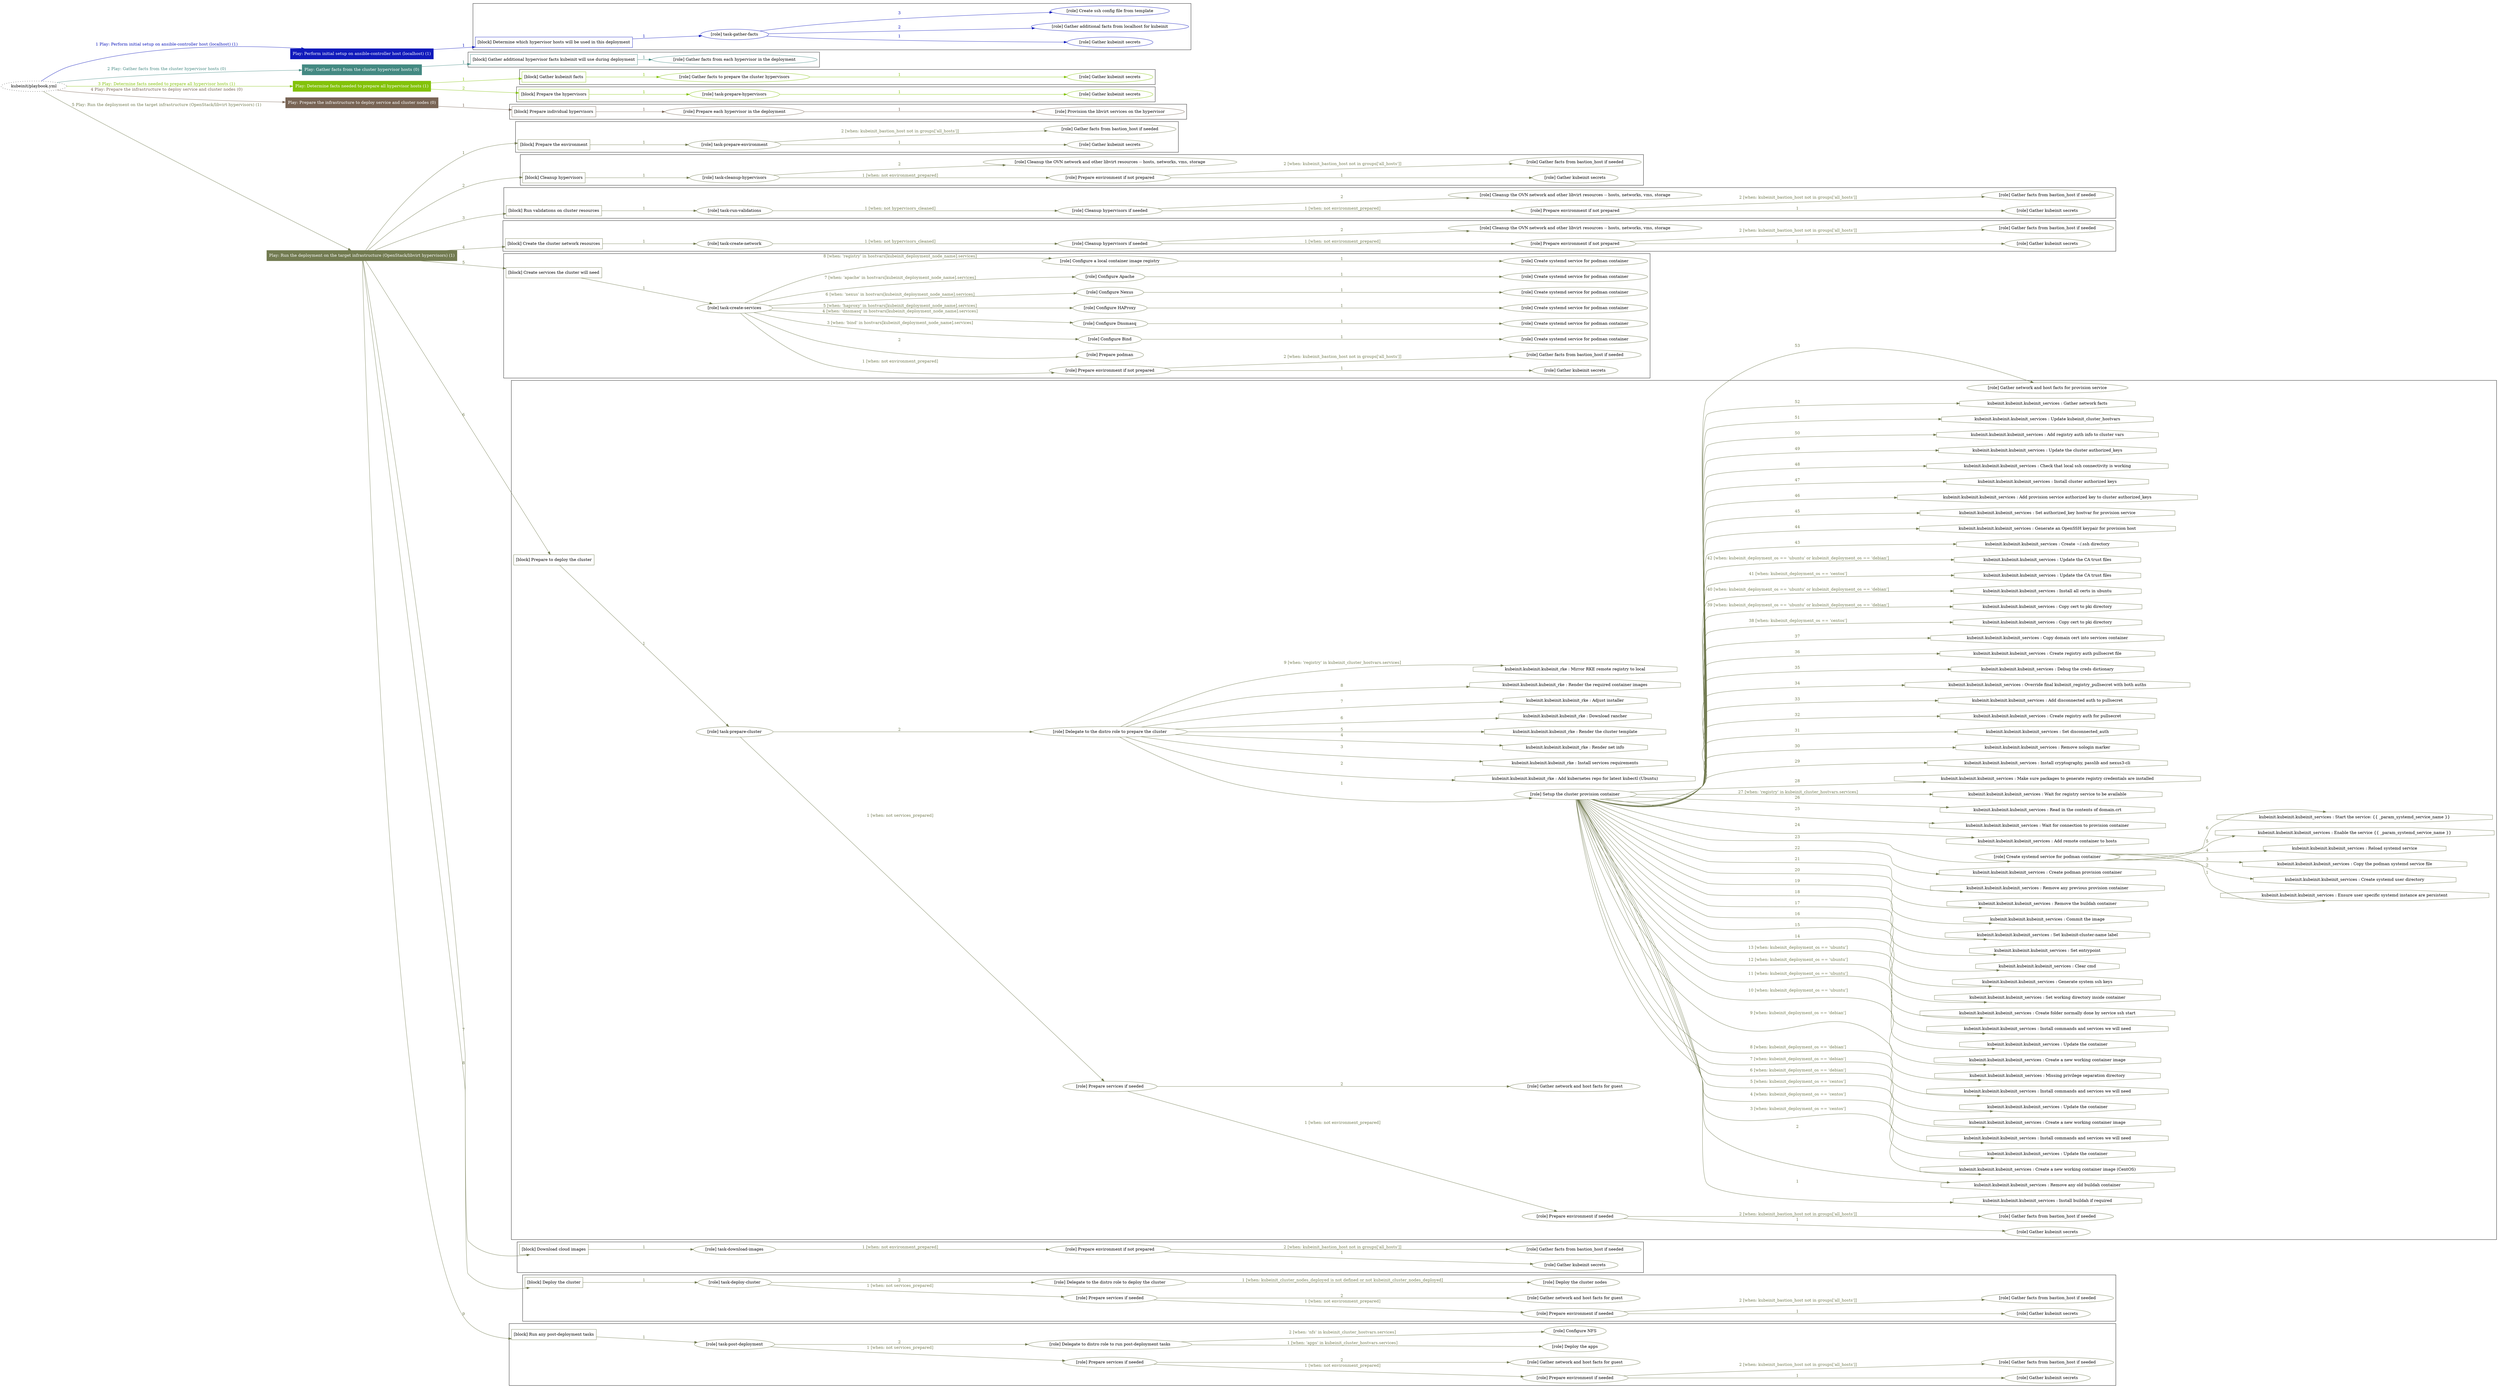 digraph {
	graph [concentrate=true ordering=in rankdir=LR ratio=fill]
	edge [esep=5 sep=10]
	"kubeinit/playbook.yml" [URL="/home/runner/work/kubeinit/kubeinit/kubeinit/playbook.yml" id=playbook_7932453f style=dotted]
	"kubeinit/playbook.yml" -> play_42532318 [label="1 Play: Perform initial setup on ansible-controller host (localhost) (1)" color="#101abc" fontcolor="#101abc" id=edge_play_42532318 labeltooltip="1 Play: Perform initial setup on ansible-controller host (localhost) (1)" tooltip="1 Play: Perform initial setup on ansible-controller host (localhost) (1)"]
	subgraph "Play: Perform initial setup on ansible-controller host (localhost) (1)" {
		play_42532318 [label="Play: Perform initial setup on ansible-controller host (localhost) (1)" URL="/home/runner/work/kubeinit/kubeinit/kubeinit/playbook.yml" color="#101abc" fontcolor="#ffffff" id=play_42532318 shape=box style=filled tooltip=localhost]
		play_42532318 -> block_295aecfd [label=1 color="#101abc" fontcolor="#101abc" id=edge_block_295aecfd labeltooltip=1 tooltip=1]
		subgraph cluster_block_295aecfd {
			block_295aecfd [label="[block] Determine which hypervisor hosts will be used in this deployment" URL="/home/runner/work/kubeinit/kubeinit/kubeinit/playbook.yml" color="#101abc" id=block_295aecfd labeltooltip="Determine which hypervisor hosts will be used in this deployment" shape=box tooltip="Determine which hypervisor hosts will be used in this deployment"]
			block_295aecfd -> role_08fe5dea [label="1 " color="#101abc" fontcolor="#101abc" id=edge_role_08fe5dea labeltooltip="1 " tooltip="1 "]
			subgraph "task-gather-facts" {
				role_08fe5dea [label="[role] task-gather-facts" URL="/home/runner/work/kubeinit/kubeinit/kubeinit/playbook.yml" color="#101abc" id=role_08fe5dea tooltip="task-gather-facts"]
				role_08fe5dea -> role_6b493c28 [label="1 " color="#101abc" fontcolor="#101abc" id=edge_role_6b493c28 labeltooltip="1 " tooltip="1 "]
				subgraph "Gather kubeinit secrets" {
					role_6b493c28 [label="[role] Gather kubeinit secrets" URL="/home/runner/.ansible/collections/ansible_collections/kubeinit/kubeinit/roles/kubeinit_prepare/tasks/build_hypervisors_group.yml" color="#101abc" id=role_6b493c28 tooltip="Gather kubeinit secrets"]
				}
				role_08fe5dea -> role_9fe5243f [label="2 " color="#101abc" fontcolor="#101abc" id=edge_role_9fe5243f labeltooltip="2 " tooltip="2 "]
				subgraph "Gather additional facts from localhost for kubeinit" {
					role_9fe5243f [label="[role] Gather additional facts from localhost for kubeinit" URL="/home/runner/.ansible/collections/ansible_collections/kubeinit/kubeinit/roles/kubeinit_prepare/tasks/build_hypervisors_group.yml" color="#101abc" id=role_9fe5243f tooltip="Gather additional facts from localhost for kubeinit"]
				}
				role_08fe5dea -> role_97e43364 [label="3 " color="#101abc" fontcolor="#101abc" id=edge_role_97e43364 labeltooltip="3 " tooltip="3 "]
				subgraph "Create ssh config file from template" {
					role_97e43364 [label="[role] Create ssh config file from template" URL="/home/runner/.ansible/collections/ansible_collections/kubeinit/kubeinit/roles/kubeinit_prepare/tasks/build_hypervisors_group.yml" color="#101abc" id=role_97e43364 tooltip="Create ssh config file from template"]
				}
			}
		}
	}
	"kubeinit/playbook.yml" -> play_8dfc9cca [label="2 Play: Gather facts from the cluster hypervisor hosts (0)" color="#438982" fontcolor="#438982" id=edge_play_8dfc9cca labeltooltip="2 Play: Gather facts from the cluster hypervisor hosts (0)" tooltip="2 Play: Gather facts from the cluster hypervisor hosts (0)"]
	subgraph "Play: Gather facts from the cluster hypervisor hosts (0)" {
		play_8dfc9cca [label="Play: Gather facts from the cluster hypervisor hosts (0)" URL="/home/runner/work/kubeinit/kubeinit/kubeinit/playbook.yml" color="#438982" fontcolor="#ffffff" id=play_8dfc9cca shape=box style=filled tooltip="Play: Gather facts from the cluster hypervisor hosts (0)"]
		play_8dfc9cca -> block_0c048a15 [label=1 color="#438982" fontcolor="#438982" id=edge_block_0c048a15 labeltooltip=1 tooltip=1]
		subgraph cluster_block_0c048a15 {
			block_0c048a15 [label="[block] Gather additional hypervisor facts kubeinit will use during deployment" URL="/home/runner/work/kubeinit/kubeinit/kubeinit/playbook.yml" color="#438982" id=block_0c048a15 labeltooltip="Gather additional hypervisor facts kubeinit will use during deployment" shape=box tooltip="Gather additional hypervisor facts kubeinit will use during deployment"]
			block_0c048a15 -> role_fa93be1c [label="1 " color="#438982" fontcolor="#438982" id=edge_role_fa93be1c labeltooltip="1 " tooltip="1 "]
			subgraph "Gather facts from each hypervisor in the deployment" {
				role_fa93be1c [label="[role] Gather facts from each hypervisor in the deployment" URL="/home/runner/work/kubeinit/kubeinit/kubeinit/playbook.yml" color="#438982" id=role_fa93be1c tooltip="Gather facts from each hypervisor in the deployment"]
			}
		}
	}
	"kubeinit/playbook.yml" -> play_0acd7d37 [label="3 Play: Determine facts needed to prepare all hypervisor hosts (1)" color="#83c20a" fontcolor="#83c20a" id=edge_play_0acd7d37 labeltooltip="3 Play: Determine facts needed to prepare all hypervisor hosts (1)" tooltip="3 Play: Determine facts needed to prepare all hypervisor hosts (1)"]
	subgraph "Play: Determine facts needed to prepare all hypervisor hosts (1)" {
		play_0acd7d37 [label="Play: Determine facts needed to prepare all hypervisor hosts (1)" URL="/home/runner/work/kubeinit/kubeinit/kubeinit/playbook.yml" color="#83c20a" fontcolor="#ffffff" id=play_0acd7d37 shape=box style=filled tooltip=localhost]
		play_0acd7d37 -> block_19aa1350 [label=1 color="#83c20a" fontcolor="#83c20a" id=edge_block_19aa1350 labeltooltip=1 tooltip=1]
		subgraph cluster_block_19aa1350 {
			block_19aa1350 [label="[block] Gather kubeinit facts" URL="/home/runner/work/kubeinit/kubeinit/kubeinit/playbook.yml" color="#83c20a" id=block_19aa1350 labeltooltip="Gather kubeinit facts" shape=box tooltip="Gather kubeinit facts"]
			block_19aa1350 -> role_68a6b2cc [label="1 " color="#83c20a" fontcolor="#83c20a" id=edge_role_68a6b2cc labeltooltip="1 " tooltip="1 "]
			subgraph "Gather facts to prepare the cluster hypervisors" {
				role_68a6b2cc [label="[role] Gather facts to prepare the cluster hypervisors" URL="/home/runner/work/kubeinit/kubeinit/kubeinit/playbook.yml" color="#83c20a" id=role_68a6b2cc tooltip="Gather facts to prepare the cluster hypervisors"]
				role_68a6b2cc -> role_f3801dd3 [label="1 " color="#83c20a" fontcolor="#83c20a" id=edge_role_f3801dd3 labeltooltip="1 " tooltip="1 "]
				subgraph "Gather kubeinit secrets" {
					role_f3801dd3 [label="[role] Gather kubeinit secrets" URL="/home/runner/.ansible/collections/ansible_collections/kubeinit/kubeinit/roles/kubeinit_prepare/tasks/gather_kubeinit_facts.yml" color="#83c20a" id=role_f3801dd3 tooltip="Gather kubeinit secrets"]
				}
			}
		}
		play_0acd7d37 -> block_7402e039 [label=2 color="#83c20a" fontcolor="#83c20a" id=edge_block_7402e039 labeltooltip=2 tooltip=2]
		subgraph cluster_block_7402e039 {
			block_7402e039 [label="[block] Prepare the hypervisors" URL="/home/runner/work/kubeinit/kubeinit/kubeinit/playbook.yml" color="#83c20a" id=block_7402e039 labeltooltip="Prepare the hypervisors" shape=box tooltip="Prepare the hypervisors"]
			block_7402e039 -> role_f1ef34f6 [label="1 " color="#83c20a" fontcolor="#83c20a" id=edge_role_f1ef34f6 labeltooltip="1 " tooltip="1 "]
			subgraph "task-prepare-hypervisors" {
				role_f1ef34f6 [label="[role] task-prepare-hypervisors" URL="/home/runner/work/kubeinit/kubeinit/kubeinit/playbook.yml" color="#83c20a" id=role_f1ef34f6 tooltip="task-prepare-hypervisors"]
				role_f1ef34f6 -> role_343b5e79 [label="1 " color="#83c20a" fontcolor="#83c20a" id=edge_role_343b5e79 labeltooltip="1 " tooltip="1 "]
				subgraph "Gather kubeinit secrets" {
					role_343b5e79 [label="[role] Gather kubeinit secrets" URL="/home/runner/.ansible/collections/ansible_collections/kubeinit/kubeinit/roles/kubeinit_prepare/tasks/gather_kubeinit_facts.yml" color="#83c20a" id=role_343b5e79 tooltip="Gather kubeinit secrets"]
				}
			}
		}
	}
	"kubeinit/playbook.yml" -> play_3eb9a27f [label="4 Play: Prepare the infrastructure to deploy service and cluster nodes (0)" color="#786454" fontcolor="#786454" id=edge_play_3eb9a27f labeltooltip="4 Play: Prepare the infrastructure to deploy service and cluster nodes (0)" tooltip="4 Play: Prepare the infrastructure to deploy service and cluster nodes (0)"]
	subgraph "Play: Prepare the infrastructure to deploy service and cluster nodes (0)" {
		play_3eb9a27f [label="Play: Prepare the infrastructure to deploy service and cluster nodes (0)" URL="/home/runner/work/kubeinit/kubeinit/kubeinit/playbook.yml" color="#786454" fontcolor="#ffffff" id=play_3eb9a27f shape=box style=filled tooltip="Play: Prepare the infrastructure to deploy service and cluster nodes (0)"]
		play_3eb9a27f -> block_84f7ffff [label=1 color="#786454" fontcolor="#786454" id=edge_block_84f7ffff labeltooltip=1 tooltip=1]
		subgraph cluster_block_84f7ffff {
			block_84f7ffff [label="[block] Prepare individual hypervisors" URL="/home/runner/work/kubeinit/kubeinit/kubeinit/playbook.yml" color="#786454" id=block_84f7ffff labeltooltip="Prepare individual hypervisors" shape=box tooltip="Prepare individual hypervisors"]
			block_84f7ffff -> role_16d59e18 [label="1 " color="#786454" fontcolor="#786454" id=edge_role_16d59e18 labeltooltip="1 " tooltip="1 "]
			subgraph "Prepare each hypervisor in the deployment" {
				role_16d59e18 [label="[role] Prepare each hypervisor in the deployment" URL="/home/runner/work/kubeinit/kubeinit/kubeinit/playbook.yml" color="#786454" id=role_16d59e18 tooltip="Prepare each hypervisor in the deployment"]
				role_16d59e18 -> role_2206dc68 [label="1 " color="#786454" fontcolor="#786454" id=edge_role_2206dc68 labeltooltip="1 " tooltip="1 "]
				subgraph "Provision the libvirt services on the hypervisor" {
					role_2206dc68 [label="[role] Provision the libvirt services on the hypervisor" URL="/home/runner/.ansible/collections/ansible_collections/kubeinit/kubeinit/roles/kubeinit_prepare/tasks/prepare_hypervisor.yml" color="#786454" id=role_2206dc68 tooltip="Provision the libvirt services on the hypervisor"]
				}
			}
		}
	}
	"kubeinit/playbook.yml" -> play_0e3a442c [label="5 Play: Run the deployment on the target infrastructure (OpenStack/libvirt hypervisors) (1)" color="#727b51" fontcolor="#727b51" id=edge_play_0e3a442c labeltooltip="5 Play: Run the deployment on the target infrastructure (OpenStack/libvirt hypervisors) (1)" tooltip="5 Play: Run the deployment on the target infrastructure (OpenStack/libvirt hypervisors) (1)"]
	subgraph "Play: Run the deployment on the target infrastructure (OpenStack/libvirt hypervisors) (1)" {
		play_0e3a442c [label="Play: Run the deployment on the target infrastructure (OpenStack/libvirt hypervisors) (1)" URL="/home/runner/work/kubeinit/kubeinit/kubeinit/playbook.yml" color="#727b51" fontcolor="#ffffff" id=play_0e3a442c shape=box style=filled tooltip=localhost]
		play_0e3a442c -> block_74f35efc [label=1 color="#727b51" fontcolor="#727b51" id=edge_block_74f35efc labeltooltip=1 tooltip=1]
		subgraph cluster_block_74f35efc {
			block_74f35efc [label="[block] Prepare the environment" URL="/home/runner/work/kubeinit/kubeinit/kubeinit/playbook.yml" color="#727b51" id=block_74f35efc labeltooltip="Prepare the environment" shape=box tooltip="Prepare the environment"]
			block_74f35efc -> role_35ff5f63 [label="1 " color="#727b51" fontcolor="#727b51" id=edge_role_35ff5f63 labeltooltip="1 " tooltip="1 "]
			subgraph "task-prepare-environment" {
				role_35ff5f63 [label="[role] task-prepare-environment" URL="/home/runner/work/kubeinit/kubeinit/kubeinit/playbook.yml" color="#727b51" id=role_35ff5f63 tooltip="task-prepare-environment"]
				role_35ff5f63 -> role_cf9aa0d6 [label="1 " color="#727b51" fontcolor="#727b51" id=edge_role_cf9aa0d6 labeltooltip="1 " tooltip="1 "]
				subgraph "Gather kubeinit secrets" {
					role_cf9aa0d6 [label="[role] Gather kubeinit secrets" URL="/home/runner/.ansible/collections/ansible_collections/kubeinit/kubeinit/roles/kubeinit_prepare/tasks/gather_kubeinit_facts.yml" color="#727b51" id=role_cf9aa0d6 tooltip="Gather kubeinit secrets"]
				}
				role_35ff5f63 -> role_0e1034b2 [label="2 [when: kubeinit_bastion_host not in groups['all_hosts']]" color="#727b51" fontcolor="#727b51" id=edge_role_0e1034b2 labeltooltip="2 [when: kubeinit_bastion_host not in groups['all_hosts']]" tooltip="2 [when: kubeinit_bastion_host not in groups['all_hosts']]"]
				subgraph "Gather facts from bastion_host if needed" {
					role_0e1034b2 [label="[role] Gather facts from bastion_host if needed" URL="/home/runner/.ansible/collections/ansible_collections/kubeinit/kubeinit/roles/kubeinit_prepare/tasks/main.yml" color="#727b51" id=role_0e1034b2 tooltip="Gather facts from bastion_host if needed"]
				}
			}
		}
		play_0e3a442c -> block_cbb86ce3 [label=2 color="#727b51" fontcolor="#727b51" id=edge_block_cbb86ce3 labeltooltip=2 tooltip=2]
		subgraph cluster_block_cbb86ce3 {
			block_cbb86ce3 [label="[block] Cleanup hypervisors" URL="/home/runner/work/kubeinit/kubeinit/kubeinit/playbook.yml" color="#727b51" id=block_cbb86ce3 labeltooltip="Cleanup hypervisors" shape=box tooltip="Cleanup hypervisors"]
			block_cbb86ce3 -> role_280849cb [label="1 " color="#727b51" fontcolor="#727b51" id=edge_role_280849cb labeltooltip="1 " tooltip="1 "]
			subgraph "task-cleanup-hypervisors" {
				role_280849cb [label="[role] task-cleanup-hypervisors" URL="/home/runner/work/kubeinit/kubeinit/kubeinit/playbook.yml" color="#727b51" id=role_280849cb tooltip="task-cleanup-hypervisors"]
				role_280849cb -> role_3d4dae20 [label="1 [when: not environment_prepared]" color="#727b51" fontcolor="#727b51" id=edge_role_3d4dae20 labeltooltip="1 [when: not environment_prepared]" tooltip="1 [when: not environment_prepared]"]
				subgraph "Prepare environment if not prepared" {
					role_3d4dae20 [label="[role] Prepare environment if not prepared" URL="/home/runner/.ansible/collections/ansible_collections/kubeinit/kubeinit/roles/kubeinit_libvirt/tasks/cleanup_hypervisors.yml" color="#727b51" id=role_3d4dae20 tooltip="Prepare environment if not prepared"]
					role_3d4dae20 -> role_4edfc273 [label="1 " color="#727b51" fontcolor="#727b51" id=edge_role_4edfc273 labeltooltip="1 " tooltip="1 "]
					subgraph "Gather kubeinit secrets" {
						role_4edfc273 [label="[role] Gather kubeinit secrets" URL="/home/runner/.ansible/collections/ansible_collections/kubeinit/kubeinit/roles/kubeinit_prepare/tasks/gather_kubeinit_facts.yml" color="#727b51" id=role_4edfc273 tooltip="Gather kubeinit secrets"]
					}
					role_3d4dae20 -> role_d0ea4633 [label="2 [when: kubeinit_bastion_host not in groups['all_hosts']]" color="#727b51" fontcolor="#727b51" id=edge_role_d0ea4633 labeltooltip="2 [when: kubeinit_bastion_host not in groups['all_hosts']]" tooltip="2 [when: kubeinit_bastion_host not in groups['all_hosts']]"]
					subgraph "Gather facts from bastion_host if needed" {
						role_d0ea4633 [label="[role] Gather facts from bastion_host if needed" URL="/home/runner/.ansible/collections/ansible_collections/kubeinit/kubeinit/roles/kubeinit_prepare/tasks/main.yml" color="#727b51" id=role_d0ea4633 tooltip="Gather facts from bastion_host if needed"]
					}
				}
				role_280849cb -> role_2d4cf389 [label="2 " color="#727b51" fontcolor="#727b51" id=edge_role_2d4cf389 labeltooltip="2 " tooltip="2 "]
				subgraph "Cleanup the OVN network and other libvirt resources -- hosts, networks, vms, storage" {
					role_2d4cf389 [label="[role] Cleanup the OVN network and other libvirt resources -- hosts, networks, vms, storage" URL="/home/runner/.ansible/collections/ansible_collections/kubeinit/kubeinit/roles/kubeinit_libvirt/tasks/cleanup_hypervisors.yml" color="#727b51" id=role_2d4cf389 tooltip="Cleanup the OVN network and other libvirt resources -- hosts, networks, vms, storage"]
				}
			}
		}
		play_0e3a442c -> block_ab832508 [label=3 color="#727b51" fontcolor="#727b51" id=edge_block_ab832508 labeltooltip=3 tooltip=3]
		subgraph cluster_block_ab832508 {
			block_ab832508 [label="[block] Run validations on cluster resources" URL="/home/runner/work/kubeinit/kubeinit/kubeinit/playbook.yml" color="#727b51" id=block_ab832508 labeltooltip="Run validations on cluster resources" shape=box tooltip="Run validations on cluster resources"]
			block_ab832508 -> role_d0589f7b [label="1 " color="#727b51" fontcolor="#727b51" id=edge_role_d0589f7b labeltooltip="1 " tooltip="1 "]
			subgraph "task-run-validations" {
				role_d0589f7b [label="[role] task-run-validations" URL="/home/runner/work/kubeinit/kubeinit/kubeinit/playbook.yml" color="#727b51" id=role_d0589f7b tooltip="task-run-validations"]
				role_d0589f7b -> role_9cde9159 [label="1 [when: not hypervisors_cleaned]" color="#727b51" fontcolor="#727b51" id=edge_role_9cde9159 labeltooltip="1 [when: not hypervisors_cleaned]" tooltip="1 [when: not hypervisors_cleaned]"]
				subgraph "Cleanup hypervisors if needed" {
					role_9cde9159 [label="[role] Cleanup hypervisors if needed" URL="/home/runner/.ansible/collections/ansible_collections/kubeinit/kubeinit/roles/kubeinit_validations/tasks/main.yml" color="#727b51" id=role_9cde9159 tooltip="Cleanup hypervisors if needed"]
					role_9cde9159 -> role_673c2718 [label="1 [when: not environment_prepared]" color="#727b51" fontcolor="#727b51" id=edge_role_673c2718 labeltooltip="1 [when: not environment_prepared]" tooltip="1 [when: not environment_prepared]"]
					subgraph "Prepare environment if not prepared" {
						role_673c2718 [label="[role] Prepare environment if not prepared" URL="/home/runner/.ansible/collections/ansible_collections/kubeinit/kubeinit/roles/kubeinit_libvirt/tasks/cleanup_hypervisors.yml" color="#727b51" id=role_673c2718 tooltip="Prepare environment if not prepared"]
						role_673c2718 -> role_5f172ef4 [label="1 " color="#727b51" fontcolor="#727b51" id=edge_role_5f172ef4 labeltooltip="1 " tooltip="1 "]
						subgraph "Gather kubeinit secrets" {
							role_5f172ef4 [label="[role] Gather kubeinit secrets" URL="/home/runner/.ansible/collections/ansible_collections/kubeinit/kubeinit/roles/kubeinit_prepare/tasks/gather_kubeinit_facts.yml" color="#727b51" id=role_5f172ef4 tooltip="Gather kubeinit secrets"]
						}
						role_673c2718 -> role_7dcbc5e8 [label="2 [when: kubeinit_bastion_host not in groups['all_hosts']]" color="#727b51" fontcolor="#727b51" id=edge_role_7dcbc5e8 labeltooltip="2 [when: kubeinit_bastion_host not in groups['all_hosts']]" tooltip="2 [when: kubeinit_bastion_host not in groups['all_hosts']]"]
						subgraph "Gather facts from bastion_host if needed" {
							role_7dcbc5e8 [label="[role] Gather facts from bastion_host if needed" URL="/home/runner/.ansible/collections/ansible_collections/kubeinit/kubeinit/roles/kubeinit_prepare/tasks/main.yml" color="#727b51" id=role_7dcbc5e8 tooltip="Gather facts from bastion_host if needed"]
						}
					}
					role_9cde9159 -> role_e5f6b96c [label="2 " color="#727b51" fontcolor="#727b51" id=edge_role_e5f6b96c labeltooltip="2 " tooltip="2 "]
					subgraph "Cleanup the OVN network and other libvirt resources -- hosts, networks, vms, storage" {
						role_e5f6b96c [label="[role] Cleanup the OVN network and other libvirt resources -- hosts, networks, vms, storage" URL="/home/runner/.ansible/collections/ansible_collections/kubeinit/kubeinit/roles/kubeinit_libvirt/tasks/cleanup_hypervisors.yml" color="#727b51" id=role_e5f6b96c tooltip="Cleanup the OVN network and other libvirt resources -- hosts, networks, vms, storage"]
					}
				}
			}
		}
		play_0e3a442c -> block_8d1f37cc [label=4 color="#727b51" fontcolor="#727b51" id=edge_block_8d1f37cc labeltooltip=4 tooltip=4]
		subgraph cluster_block_8d1f37cc {
			block_8d1f37cc [label="[block] Create the cluster network resources" URL="/home/runner/work/kubeinit/kubeinit/kubeinit/playbook.yml" color="#727b51" id=block_8d1f37cc labeltooltip="Create the cluster network resources" shape=box tooltip="Create the cluster network resources"]
			block_8d1f37cc -> role_5868ac3f [label="1 " color="#727b51" fontcolor="#727b51" id=edge_role_5868ac3f labeltooltip="1 " tooltip="1 "]
			subgraph "task-create-network" {
				role_5868ac3f [label="[role] task-create-network" URL="/home/runner/work/kubeinit/kubeinit/kubeinit/playbook.yml" color="#727b51" id=role_5868ac3f tooltip="task-create-network"]
				role_5868ac3f -> role_155f0fff [label="1 [when: not hypervisors_cleaned]" color="#727b51" fontcolor="#727b51" id=edge_role_155f0fff labeltooltip="1 [when: not hypervisors_cleaned]" tooltip="1 [when: not hypervisors_cleaned]"]
				subgraph "Cleanup hypervisors if needed" {
					role_155f0fff [label="[role] Cleanup hypervisors if needed" URL="/home/runner/.ansible/collections/ansible_collections/kubeinit/kubeinit/roles/kubeinit_libvirt/tasks/create_network.yml" color="#727b51" id=role_155f0fff tooltip="Cleanup hypervisors if needed"]
					role_155f0fff -> role_4ba5b57e [label="1 [when: not environment_prepared]" color="#727b51" fontcolor="#727b51" id=edge_role_4ba5b57e labeltooltip="1 [when: not environment_prepared]" tooltip="1 [when: not environment_prepared]"]
					subgraph "Prepare environment if not prepared" {
						role_4ba5b57e [label="[role] Prepare environment if not prepared" URL="/home/runner/.ansible/collections/ansible_collections/kubeinit/kubeinit/roles/kubeinit_libvirt/tasks/cleanup_hypervisors.yml" color="#727b51" id=role_4ba5b57e tooltip="Prepare environment if not prepared"]
						role_4ba5b57e -> role_674a4a8c [label="1 " color="#727b51" fontcolor="#727b51" id=edge_role_674a4a8c labeltooltip="1 " tooltip="1 "]
						subgraph "Gather kubeinit secrets" {
							role_674a4a8c [label="[role] Gather kubeinit secrets" URL="/home/runner/.ansible/collections/ansible_collections/kubeinit/kubeinit/roles/kubeinit_prepare/tasks/gather_kubeinit_facts.yml" color="#727b51" id=role_674a4a8c tooltip="Gather kubeinit secrets"]
						}
						role_4ba5b57e -> role_a1874eee [label="2 [when: kubeinit_bastion_host not in groups['all_hosts']]" color="#727b51" fontcolor="#727b51" id=edge_role_a1874eee labeltooltip="2 [when: kubeinit_bastion_host not in groups['all_hosts']]" tooltip="2 [when: kubeinit_bastion_host not in groups['all_hosts']]"]
						subgraph "Gather facts from bastion_host if needed" {
							role_a1874eee [label="[role] Gather facts from bastion_host if needed" URL="/home/runner/.ansible/collections/ansible_collections/kubeinit/kubeinit/roles/kubeinit_prepare/tasks/main.yml" color="#727b51" id=role_a1874eee tooltip="Gather facts from bastion_host if needed"]
						}
					}
					role_155f0fff -> role_bb0bdc9a [label="2 " color="#727b51" fontcolor="#727b51" id=edge_role_bb0bdc9a labeltooltip="2 " tooltip="2 "]
					subgraph "Cleanup the OVN network and other libvirt resources -- hosts, networks, vms, storage" {
						role_bb0bdc9a [label="[role] Cleanup the OVN network and other libvirt resources -- hosts, networks, vms, storage" URL="/home/runner/.ansible/collections/ansible_collections/kubeinit/kubeinit/roles/kubeinit_libvirt/tasks/cleanup_hypervisors.yml" color="#727b51" id=role_bb0bdc9a tooltip="Cleanup the OVN network and other libvirt resources -- hosts, networks, vms, storage"]
					}
				}
			}
		}
		play_0e3a442c -> block_0eed1d05 [label=5 color="#727b51" fontcolor="#727b51" id=edge_block_0eed1d05 labeltooltip=5 tooltip=5]
		subgraph cluster_block_0eed1d05 {
			block_0eed1d05 [label="[block] Create services the cluster will need" URL="/home/runner/work/kubeinit/kubeinit/kubeinit/playbook.yml" color="#727b51" id=block_0eed1d05 labeltooltip="Create services the cluster will need" shape=box tooltip="Create services the cluster will need"]
			block_0eed1d05 -> role_bffa61bb [label="1 " color="#727b51" fontcolor="#727b51" id=edge_role_bffa61bb labeltooltip="1 " tooltip="1 "]
			subgraph "task-create-services" {
				role_bffa61bb [label="[role] task-create-services" URL="/home/runner/work/kubeinit/kubeinit/kubeinit/playbook.yml" color="#727b51" id=role_bffa61bb tooltip="task-create-services"]
				role_bffa61bb -> role_05f8f5fd [label="1 [when: not environment_prepared]" color="#727b51" fontcolor="#727b51" id=edge_role_05f8f5fd labeltooltip="1 [when: not environment_prepared]" tooltip="1 [when: not environment_prepared]"]
				subgraph "Prepare environment if not prepared" {
					role_05f8f5fd [label="[role] Prepare environment if not prepared" URL="/home/runner/.ansible/collections/ansible_collections/kubeinit/kubeinit/roles/kubeinit_services/tasks/main.yml" color="#727b51" id=role_05f8f5fd tooltip="Prepare environment if not prepared"]
					role_05f8f5fd -> role_930807bc [label="1 " color="#727b51" fontcolor="#727b51" id=edge_role_930807bc labeltooltip="1 " tooltip="1 "]
					subgraph "Gather kubeinit secrets" {
						role_930807bc [label="[role] Gather kubeinit secrets" URL="/home/runner/.ansible/collections/ansible_collections/kubeinit/kubeinit/roles/kubeinit_prepare/tasks/gather_kubeinit_facts.yml" color="#727b51" id=role_930807bc tooltip="Gather kubeinit secrets"]
					}
					role_05f8f5fd -> role_b94671a3 [label="2 [when: kubeinit_bastion_host not in groups['all_hosts']]" color="#727b51" fontcolor="#727b51" id=edge_role_b94671a3 labeltooltip="2 [when: kubeinit_bastion_host not in groups['all_hosts']]" tooltip="2 [when: kubeinit_bastion_host not in groups['all_hosts']]"]
					subgraph "Gather facts from bastion_host if needed" {
						role_b94671a3 [label="[role] Gather facts from bastion_host if needed" URL="/home/runner/.ansible/collections/ansible_collections/kubeinit/kubeinit/roles/kubeinit_prepare/tasks/main.yml" color="#727b51" id=role_b94671a3 tooltip="Gather facts from bastion_host if needed"]
					}
				}
				role_bffa61bb -> role_6ae3627b [label="2 " color="#727b51" fontcolor="#727b51" id=edge_role_6ae3627b labeltooltip="2 " tooltip="2 "]
				subgraph "Prepare podman" {
					role_6ae3627b [label="[role] Prepare podman" URL="/home/runner/.ansible/collections/ansible_collections/kubeinit/kubeinit/roles/kubeinit_services/tasks/00_create_service_pod.yml" color="#727b51" id=role_6ae3627b tooltip="Prepare podman"]
				}
				role_bffa61bb -> role_1e1e4a88 [label="3 [when: 'bind' in hostvars[kubeinit_deployment_node_name].services]" color="#727b51" fontcolor="#727b51" id=edge_role_1e1e4a88 labeltooltip="3 [when: 'bind' in hostvars[kubeinit_deployment_node_name].services]" tooltip="3 [when: 'bind' in hostvars[kubeinit_deployment_node_name].services]"]
				subgraph "Configure Bind" {
					role_1e1e4a88 [label="[role] Configure Bind" URL="/home/runner/.ansible/collections/ansible_collections/kubeinit/kubeinit/roles/kubeinit_services/tasks/start_services_containers.yml" color="#727b51" id=role_1e1e4a88 tooltip="Configure Bind"]
					role_1e1e4a88 -> role_e55b30ea [label="1 " color="#727b51" fontcolor="#727b51" id=edge_role_e55b30ea labeltooltip="1 " tooltip="1 "]
					subgraph "Create systemd service for podman container" {
						role_e55b30ea [label="[role] Create systemd service for podman container" URL="/home/runner/.ansible/collections/ansible_collections/kubeinit/kubeinit/roles/kubeinit_bind/tasks/main.yml" color="#727b51" id=role_e55b30ea tooltip="Create systemd service for podman container"]
					}
				}
				role_bffa61bb -> role_d4aac185 [label="4 [when: 'dnsmasq' in hostvars[kubeinit_deployment_node_name].services]" color="#727b51" fontcolor="#727b51" id=edge_role_d4aac185 labeltooltip="4 [when: 'dnsmasq' in hostvars[kubeinit_deployment_node_name].services]" tooltip="4 [when: 'dnsmasq' in hostvars[kubeinit_deployment_node_name].services]"]
				subgraph "Configure Dnsmasq" {
					role_d4aac185 [label="[role] Configure Dnsmasq" URL="/home/runner/.ansible/collections/ansible_collections/kubeinit/kubeinit/roles/kubeinit_services/tasks/start_services_containers.yml" color="#727b51" id=role_d4aac185 tooltip="Configure Dnsmasq"]
					role_d4aac185 -> role_f4586d73 [label="1 " color="#727b51" fontcolor="#727b51" id=edge_role_f4586d73 labeltooltip="1 " tooltip="1 "]
					subgraph "Create systemd service for podman container" {
						role_f4586d73 [label="[role] Create systemd service for podman container" URL="/home/runner/.ansible/collections/ansible_collections/kubeinit/kubeinit/roles/kubeinit_dnsmasq/tasks/main.yml" color="#727b51" id=role_f4586d73 tooltip="Create systemd service for podman container"]
					}
				}
				role_bffa61bb -> role_2c0ef221 [label="5 [when: 'haproxy' in hostvars[kubeinit_deployment_node_name].services]" color="#727b51" fontcolor="#727b51" id=edge_role_2c0ef221 labeltooltip="5 [when: 'haproxy' in hostvars[kubeinit_deployment_node_name].services]" tooltip="5 [when: 'haproxy' in hostvars[kubeinit_deployment_node_name].services]"]
				subgraph "Configure HAProxy" {
					role_2c0ef221 [label="[role] Configure HAProxy" URL="/home/runner/.ansible/collections/ansible_collections/kubeinit/kubeinit/roles/kubeinit_services/tasks/start_services_containers.yml" color="#727b51" id=role_2c0ef221 tooltip="Configure HAProxy"]
					role_2c0ef221 -> role_ca245adb [label="1 " color="#727b51" fontcolor="#727b51" id=edge_role_ca245adb labeltooltip="1 " tooltip="1 "]
					subgraph "Create systemd service for podman container" {
						role_ca245adb [label="[role] Create systemd service for podman container" URL="/home/runner/.ansible/collections/ansible_collections/kubeinit/kubeinit/roles/kubeinit_haproxy/tasks/main.yml" color="#727b51" id=role_ca245adb tooltip="Create systemd service for podman container"]
					}
				}
				role_bffa61bb -> role_4da09878 [label="6 [when: 'nexus' in hostvars[kubeinit_deployment_node_name].services]" color="#727b51" fontcolor="#727b51" id=edge_role_4da09878 labeltooltip="6 [when: 'nexus' in hostvars[kubeinit_deployment_node_name].services]" tooltip="6 [when: 'nexus' in hostvars[kubeinit_deployment_node_name].services]"]
				subgraph "Configure Nexus" {
					role_4da09878 [label="[role] Configure Nexus" URL="/home/runner/.ansible/collections/ansible_collections/kubeinit/kubeinit/roles/kubeinit_services/tasks/start_services_containers.yml" color="#727b51" id=role_4da09878 tooltip="Configure Nexus"]
					role_4da09878 -> role_1230b584 [label="1 " color="#727b51" fontcolor="#727b51" id=edge_role_1230b584 labeltooltip="1 " tooltip="1 "]
					subgraph "Create systemd service for podman container" {
						role_1230b584 [label="[role] Create systemd service for podman container" URL="/home/runner/.ansible/collections/ansible_collections/kubeinit/kubeinit/roles/kubeinit_nexus/tasks/main.yml" color="#727b51" id=role_1230b584 tooltip="Create systemd service for podman container"]
					}
				}
				role_bffa61bb -> role_ed6f6721 [label="7 [when: 'apache' in hostvars[kubeinit_deployment_node_name].services]" color="#727b51" fontcolor="#727b51" id=edge_role_ed6f6721 labeltooltip="7 [when: 'apache' in hostvars[kubeinit_deployment_node_name].services]" tooltip="7 [when: 'apache' in hostvars[kubeinit_deployment_node_name].services]"]
				subgraph "Configure Apache" {
					role_ed6f6721 [label="[role] Configure Apache" URL="/home/runner/.ansible/collections/ansible_collections/kubeinit/kubeinit/roles/kubeinit_services/tasks/start_services_containers.yml" color="#727b51" id=role_ed6f6721 tooltip="Configure Apache"]
					role_ed6f6721 -> role_04fe7594 [label="1 " color="#727b51" fontcolor="#727b51" id=edge_role_04fe7594 labeltooltip="1 " tooltip="1 "]
					subgraph "Create systemd service for podman container" {
						role_04fe7594 [label="[role] Create systemd service for podman container" URL="/home/runner/.ansible/collections/ansible_collections/kubeinit/kubeinit/roles/kubeinit_apache/tasks/main.yml" color="#727b51" id=role_04fe7594 tooltip="Create systemd service for podman container"]
					}
				}
				role_bffa61bb -> role_32acca00 [label="8 [when: 'registry' in hostvars[kubeinit_deployment_node_name].services]" color="#727b51" fontcolor="#727b51" id=edge_role_32acca00 labeltooltip="8 [when: 'registry' in hostvars[kubeinit_deployment_node_name].services]" tooltip="8 [when: 'registry' in hostvars[kubeinit_deployment_node_name].services]"]
				subgraph "Configure a local container image registry" {
					role_32acca00 [label="[role] Configure a local container image registry" URL="/home/runner/.ansible/collections/ansible_collections/kubeinit/kubeinit/roles/kubeinit_services/tasks/start_services_containers.yml" color="#727b51" id=role_32acca00 tooltip="Configure a local container image registry"]
					role_32acca00 -> role_cb6e4834 [label="1 " color="#727b51" fontcolor="#727b51" id=edge_role_cb6e4834 labeltooltip="1 " tooltip="1 "]
					subgraph "Create systemd service for podman container" {
						role_cb6e4834 [label="[role] Create systemd service for podman container" URL="/home/runner/.ansible/collections/ansible_collections/kubeinit/kubeinit/roles/kubeinit_registry/tasks/main.yml" color="#727b51" id=role_cb6e4834 tooltip="Create systemd service for podman container"]
					}
				}
			}
		}
		play_0e3a442c -> block_dc013b61 [label=6 color="#727b51" fontcolor="#727b51" id=edge_block_dc013b61 labeltooltip=6 tooltip=6]
		subgraph cluster_block_dc013b61 {
			block_dc013b61 [label="[block] Prepare to deploy the cluster" URL="/home/runner/work/kubeinit/kubeinit/kubeinit/playbook.yml" color="#727b51" id=block_dc013b61 labeltooltip="Prepare to deploy the cluster" shape=box tooltip="Prepare to deploy the cluster"]
			block_dc013b61 -> role_cfbd725f [label="1 " color="#727b51" fontcolor="#727b51" id=edge_role_cfbd725f labeltooltip="1 " tooltip="1 "]
			subgraph "task-prepare-cluster" {
				role_cfbd725f [label="[role] task-prepare-cluster" URL="/home/runner/work/kubeinit/kubeinit/kubeinit/playbook.yml" color="#727b51" id=role_cfbd725f tooltip="task-prepare-cluster"]
				role_cfbd725f -> role_348c2e8b [label="1 [when: not services_prepared]" color="#727b51" fontcolor="#727b51" id=edge_role_348c2e8b labeltooltip="1 [when: not services_prepared]" tooltip="1 [when: not services_prepared]"]
				subgraph "Prepare services if needed" {
					role_348c2e8b [label="[role] Prepare services if needed" URL="/home/runner/.ansible/collections/ansible_collections/kubeinit/kubeinit/roles/kubeinit_prepare/tasks/prepare_cluster.yml" color="#727b51" id=role_348c2e8b tooltip="Prepare services if needed"]
					role_348c2e8b -> role_0792f04c [label="1 [when: not environment_prepared]" color="#727b51" fontcolor="#727b51" id=edge_role_0792f04c labeltooltip="1 [when: not environment_prepared]" tooltip="1 [when: not environment_prepared]"]
					subgraph "Prepare environment if needed" {
						role_0792f04c [label="[role] Prepare environment if needed" URL="/home/runner/.ansible/collections/ansible_collections/kubeinit/kubeinit/roles/kubeinit_services/tasks/prepare_services.yml" color="#727b51" id=role_0792f04c tooltip="Prepare environment if needed"]
						role_0792f04c -> role_9ebca8e1 [label="1 " color="#727b51" fontcolor="#727b51" id=edge_role_9ebca8e1 labeltooltip="1 " tooltip="1 "]
						subgraph "Gather kubeinit secrets" {
							role_9ebca8e1 [label="[role] Gather kubeinit secrets" URL="/home/runner/.ansible/collections/ansible_collections/kubeinit/kubeinit/roles/kubeinit_prepare/tasks/gather_kubeinit_facts.yml" color="#727b51" id=role_9ebca8e1 tooltip="Gather kubeinit secrets"]
						}
						role_0792f04c -> role_76876f88 [label="2 [when: kubeinit_bastion_host not in groups['all_hosts']]" color="#727b51" fontcolor="#727b51" id=edge_role_76876f88 labeltooltip="2 [when: kubeinit_bastion_host not in groups['all_hosts']]" tooltip="2 [when: kubeinit_bastion_host not in groups['all_hosts']]"]
						subgraph "Gather facts from bastion_host if needed" {
							role_76876f88 [label="[role] Gather facts from bastion_host if needed" URL="/home/runner/.ansible/collections/ansible_collections/kubeinit/kubeinit/roles/kubeinit_prepare/tasks/main.yml" color="#727b51" id=role_76876f88 tooltip="Gather facts from bastion_host if needed"]
						}
					}
					role_348c2e8b -> role_0afd9f8e [label="2 " color="#727b51" fontcolor="#727b51" id=edge_role_0afd9f8e labeltooltip="2 " tooltip="2 "]
					subgraph "Gather network and host facts for guest" {
						role_0afd9f8e [label="[role] Gather network and host facts for guest" URL="/home/runner/.ansible/collections/ansible_collections/kubeinit/kubeinit/roles/kubeinit_services/tasks/prepare_services.yml" color="#727b51" id=role_0afd9f8e tooltip="Gather network and host facts for guest"]
					}
				}
				role_cfbd725f -> role_5380f013 [label="2 " color="#727b51" fontcolor="#727b51" id=edge_role_5380f013 labeltooltip="2 " tooltip="2 "]
				subgraph "Delegate to the distro role to prepare the cluster" {
					role_5380f013 [label="[role] Delegate to the distro role to prepare the cluster" URL="/home/runner/.ansible/collections/ansible_collections/kubeinit/kubeinit/roles/kubeinit_prepare/tasks/prepare_cluster.yml" color="#727b51" id=role_5380f013 tooltip="Delegate to the distro role to prepare the cluster"]
					role_5380f013 -> role_6dafaf8b [label="1 " color="#727b51" fontcolor="#727b51" id=edge_role_6dafaf8b labeltooltip="1 " tooltip="1 "]
					subgraph "Setup the cluster provision container" {
						role_6dafaf8b [label="[role] Setup the cluster provision container" URL="/home/runner/.ansible/collections/ansible_collections/kubeinit/kubeinit/roles/kubeinit_rke/tasks/prepare_cluster.yml" color="#727b51" id=role_6dafaf8b tooltip="Setup the cluster provision container"]
						task_71769e55 [label="kubeinit.kubeinit.kubeinit_services : Install buildah if required" URL="/home/runner/.ansible/collections/ansible_collections/kubeinit/kubeinit/roles/kubeinit_services/tasks/create_provision_container.yml" color="#727b51" id=task_71769e55 shape=octagon tooltip="kubeinit.kubeinit.kubeinit_services : Install buildah if required"]
						role_6dafaf8b -> task_71769e55 [label="1 " color="#727b51" fontcolor="#727b51" id=edge_task_71769e55 labeltooltip="1 " tooltip="1 "]
						task_d0a6bda1 [label="kubeinit.kubeinit.kubeinit_services : Remove any old buildah container" URL="/home/runner/.ansible/collections/ansible_collections/kubeinit/kubeinit/roles/kubeinit_services/tasks/create_provision_container.yml" color="#727b51" id=task_d0a6bda1 shape=octagon tooltip="kubeinit.kubeinit.kubeinit_services : Remove any old buildah container"]
						role_6dafaf8b -> task_d0a6bda1 [label="2 " color="#727b51" fontcolor="#727b51" id=edge_task_d0a6bda1 labeltooltip="2 " tooltip="2 "]
						task_5b39ed10 [label="kubeinit.kubeinit.kubeinit_services : Create a new working container image (CentOS)" URL="/home/runner/.ansible/collections/ansible_collections/kubeinit/kubeinit/roles/kubeinit_services/tasks/create_provision_container.yml" color="#727b51" id=task_5b39ed10 shape=octagon tooltip="kubeinit.kubeinit.kubeinit_services : Create a new working container image (CentOS)"]
						role_6dafaf8b -> task_5b39ed10 [label="3 [when: kubeinit_deployment_os == 'centos']" color="#727b51" fontcolor="#727b51" id=edge_task_5b39ed10 labeltooltip="3 [when: kubeinit_deployment_os == 'centos']" tooltip="3 [when: kubeinit_deployment_os == 'centos']"]
						task_7b86ae5b [label="kubeinit.kubeinit.kubeinit_services : Update the container" URL="/home/runner/.ansible/collections/ansible_collections/kubeinit/kubeinit/roles/kubeinit_services/tasks/create_provision_container.yml" color="#727b51" id=task_7b86ae5b shape=octagon tooltip="kubeinit.kubeinit.kubeinit_services : Update the container"]
						role_6dafaf8b -> task_7b86ae5b [label="4 [when: kubeinit_deployment_os == 'centos']" color="#727b51" fontcolor="#727b51" id=edge_task_7b86ae5b labeltooltip="4 [when: kubeinit_deployment_os == 'centos']" tooltip="4 [when: kubeinit_deployment_os == 'centos']"]
						task_ab8b90e4 [label="kubeinit.kubeinit.kubeinit_services : Install commands and services we will need" URL="/home/runner/.ansible/collections/ansible_collections/kubeinit/kubeinit/roles/kubeinit_services/tasks/create_provision_container.yml" color="#727b51" id=task_ab8b90e4 shape=octagon tooltip="kubeinit.kubeinit.kubeinit_services : Install commands and services we will need"]
						role_6dafaf8b -> task_ab8b90e4 [label="5 [when: kubeinit_deployment_os == 'centos']" color="#727b51" fontcolor="#727b51" id=edge_task_ab8b90e4 labeltooltip="5 [when: kubeinit_deployment_os == 'centos']" tooltip="5 [when: kubeinit_deployment_os == 'centos']"]
						task_1fbd7814 [label="kubeinit.kubeinit.kubeinit_services : Create a new working container image" URL="/home/runner/.ansible/collections/ansible_collections/kubeinit/kubeinit/roles/kubeinit_services/tasks/create_provision_container.yml" color="#727b51" id=task_1fbd7814 shape=octagon tooltip="kubeinit.kubeinit.kubeinit_services : Create a new working container image"]
						role_6dafaf8b -> task_1fbd7814 [label="6 [when: kubeinit_deployment_os == 'debian']" color="#727b51" fontcolor="#727b51" id=edge_task_1fbd7814 labeltooltip="6 [when: kubeinit_deployment_os == 'debian']" tooltip="6 [when: kubeinit_deployment_os == 'debian']"]
						task_003fc9f5 [label="kubeinit.kubeinit.kubeinit_services : Update the container" URL="/home/runner/.ansible/collections/ansible_collections/kubeinit/kubeinit/roles/kubeinit_services/tasks/create_provision_container.yml" color="#727b51" id=task_003fc9f5 shape=octagon tooltip="kubeinit.kubeinit.kubeinit_services : Update the container"]
						role_6dafaf8b -> task_003fc9f5 [label="7 [when: kubeinit_deployment_os == 'debian']" color="#727b51" fontcolor="#727b51" id=edge_task_003fc9f5 labeltooltip="7 [when: kubeinit_deployment_os == 'debian']" tooltip="7 [when: kubeinit_deployment_os == 'debian']"]
						task_bb203a7a [label="kubeinit.kubeinit.kubeinit_services : Install commands and services we will need" URL="/home/runner/.ansible/collections/ansible_collections/kubeinit/kubeinit/roles/kubeinit_services/tasks/create_provision_container.yml" color="#727b51" id=task_bb203a7a shape=octagon tooltip="kubeinit.kubeinit.kubeinit_services : Install commands and services we will need"]
						role_6dafaf8b -> task_bb203a7a [label="8 [when: kubeinit_deployment_os == 'debian']" color="#727b51" fontcolor="#727b51" id=edge_task_bb203a7a labeltooltip="8 [when: kubeinit_deployment_os == 'debian']" tooltip="8 [when: kubeinit_deployment_os == 'debian']"]
						task_2acb6253 [label="kubeinit.kubeinit.kubeinit_services : Missing privilege separation directory" URL="/home/runner/.ansible/collections/ansible_collections/kubeinit/kubeinit/roles/kubeinit_services/tasks/create_provision_container.yml" color="#727b51" id=task_2acb6253 shape=octagon tooltip="kubeinit.kubeinit.kubeinit_services : Missing privilege separation directory"]
						role_6dafaf8b -> task_2acb6253 [label="9 [when: kubeinit_deployment_os == 'debian']" color="#727b51" fontcolor="#727b51" id=edge_task_2acb6253 labeltooltip="9 [when: kubeinit_deployment_os == 'debian']" tooltip="9 [when: kubeinit_deployment_os == 'debian']"]
						task_471a1e41 [label="kubeinit.kubeinit.kubeinit_services : Create a new working container image" URL="/home/runner/.ansible/collections/ansible_collections/kubeinit/kubeinit/roles/kubeinit_services/tasks/create_provision_container.yml" color="#727b51" id=task_471a1e41 shape=octagon tooltip="kubeinit.kubeinit.kubeinit_services : Create a new working container image"]
						role_6dafaf8b -> task_471a1e41 [label="10 [when: kubeinit_deployment_os == 'ubuntu']" color="#727b51" fontcolor="#727b51" id=edge_task_471a1e41 labeltooltip="10 [when: kubeinit_deployment_os == 'ubuntu']" tooltip="10 [when: kubeinit_deployment_os == 'ubuntu']"]
						task_67754a1a [label="kubeinit.kubeinit.kubeinit_services : Update the container" URL="/home/runner/.ansible/collections/ansible_collections/kubeinit/kubeinit/roles/kubeinit_services/tasks/create_provision_container.yml" color="#727b51" id=task_67754a1a shape=octagon tooltip="kubeinit.kubeinit.kubeinit_services : Update the container"]
						role_6dafaf8b -> task_67754a1a [label="11 [when: kubeinit_deployment_os == 'ubuntu']" color="#727b51" fontcolor="#727b51" id=edge_task_67754a1a labeltooltip="11 [when: kubeinit_deployment_os == 'ubuntu']" tooltip="11 [when: kubeinit_deployment_os == 'ubuntu']"]
						task_8ed648e3 [label="kubeinit.kubeinit.kubeinit_services : Install commands and services we will need" URL="/home/runner/.ansible/collections/ansible_collections/kubeinit/kubeinit/roles/kubeinit_services/tasks/create_provision_container.yml" color="#727b51" id=task_8ed648e3 shape=octagon tooltip="kubeinit.kubeinit.kubeinit_services : Install commands and services we will need"]
						role_6dafaf8b -> task_8ed648e3 [label="12 [when: kubeinit_deployment_os == 'ubuntu']" color="#727b51" fontcolor="#727b51" id=edge_task_8ed648e3 labeltooltip="12 [when: kubeinit_deployment_os == 'ubuntu']" tooltip="12 [when: kubeinit_deployment_os == 'ubuntu']"]
						task_84f95ebd [label="kubeinit.kubeinit.kubeinit_services : Create folder normally done by service ssh start" URL="/home/runner/.ansible/collections/ansible_collections/kubeinit/kubeinit/roles/kubeinit_services/tasks/create_provision_container.yml" color="#727b51" id=task_84f95ebd shape=octagon tooltip="kubeinit.kubeinit.kubeinit_services : Create folder normally done by service ssh start"]
						role_6dafaf8b -> task_84f95ebd [label="13 [when: kubeinit_deployment_os == 'ubuntu']" color="#727b51" fontcolor="#727b51" id=edge_task_84f95ebd labeltooltip="13 [when: kubeinit_deployment_os == 'ubuntu']" tooltip="13 [when: kubeinit_deployment_os == 'ubuntu']"]
						task_09b4af2c [label="kubeinit.kubeinit.kubeinit_services : Set working directory inside container" URL="/home/runner/.ansible/collections/ansible_collections/kubeinit/kubeinit/roles/kubeinit_services/tasks/create_provision_container.yml" color="#727b51" id=task_09b4af2c shape=octagon tooltip="kubeinit.kubeinit.kubeinit_services : Set working directory inside container"]
						role_6dafaf8b -> task_09b4af2c [label="14 " color="#727b51" fontcolor="#727b51" id=edge_task_09b4af2c labeltooltip="14 " tooltip="14 "]
						task_365ec77c [label="kubeinit.kubeinit.kubeinit_services : Generate system ssh keys" URL="/home/runner/.ansible/collections/ansible_collections/kubeinit/kubeinit/roles/kubeinit_services/tasks/create_provision_container.yml" color="#727b51" id=task_365ec77c shape=octagon tooltip="kubeinit.kubeinit.kubeinit_services : Generate system ssh keys"]
						role_6dafaf8b -> task_365ec77c [label="15 " color="#727b51" fontcolor="#727b51" id=edge_task_365ec77c labeltooltip="15 " tooltip="15 "]
						task_7ffa154e [label="kubeinit.kubeinit.kubeinit_services : Clear cmd" URL="/home/runner/.ansible/collections/ansible_collections/kubeinit/kubeinit/roles/kubeinit_services/tasks/create_provision_container.yml" color="#727b51" id=task_7ffa154e shape=octagon tooltip="kubeinit.kubeinit.kubeinit_services : Clear cmd"]
						role_6dafaf8b -> task_7ffa154e [label="16 " color="#727b51" fontcolor="#727b51" id=edge_task_7ffa154e labeltooltip="16 " tooltip="16 "]
						task_ecb9e200 [label="kubeinit.kubeinit.kubeinit_services : Set entrypoint" URL="/home/runner/.ansible/collections/ansible_collections/kubeinit/kubeinit/roles/kubeinit_services/tasks/create_provision_container.yml" color="#727b51" id=task_ecb9e200 shape=octagon tooltip="kubeinit.kubeinit.kubeinit_services : Set entrypoint"]
						role_6dafaf8b -> task_ecb9e200 [label="17 " color="#727b51" fontcolor="#727b51" id=edge_task_ecb9e200 labeltooltip="17 " tooltip="17 "]
						task_334a6a3d [label="kubeinit.kubeinit.kubeinit_services : Set kubeinit-cluster-name label" URL="/home/runner/.ansible/collections/ansible_collections/kubeinit/kubeinit/roles/kubeinit_services/tasks/create_provision_container.yml" color="#727b51" id=task_334a6a3d shape=octagon tooltip="kubeinit.kubeinit.kubeinit_services : Set kubeinit-cluster-name label"]
						role_6dafaf8b -> task_334a6a3d [label="18 " color="#727b51" fontcolor="#727b51" id=edge_task_334a6a3d labeltooltip="18 " tooltip="18 "]
						task_8de53133 [label="kubeinit.kubeinit.kubeinit_services : Commit the image" URL="/home/runner/.ansible/collections/ansible_collections/kubeinit/kubeinit/roles/kubeinit_services/tasks/create_provision_container.yml" color="#727b51" id=task_8de53133 shape=octagon tooltip="kubeinit.kubeinit.kubeinit_services : Commit the image"]
						role_6dafaf8b -> task_8de53133 [label="19 " color="#727b51" fontcolor="#727b51" id=edge_task_8de53133 labeltooltip="19 " tooltip="19 "]
						task_5f73c33c [label="kubeinit.kubeinit.kubeinit_services : Remove the buildah container" URL="/home/runner/.ansible/collections/ansible_collections/kubeinit/kubeinit/roles/kubeinit_services/tasks/create_provision_container.yml" color="#727b51" id=task_5f73c33c shape=octagon tooltip="kubeinit.kubeinit.kubeinit_services : Remove the buildah container"]
						role_6dafaf8b -> task_5f73c33c [label="20 " color="#727b51" fontcolor="#727b51" id=edge_task_5f73c33c labeltooltip="20 " tooltip="20 "]
						task_c148767e [label="kubeinit.kubeinit.kubeinit_services : Remove any previous provision container" URL="/home/runner/.ansible/collections/ansible_collections/kubeinit/kubeinit/roles/kubeinit_services/tasks/create_provision_container.yml" color="#727b51" id=task_c148767e shape=octagon tooltip="kubeinit.kubeinit.kubeinit_services : Remove any previous provision container"]
						role_6dafaf8b -> task_c148767e [label="21 " color="#727b51" fontcolor="#727b51" id=edge_task_c148767e labeltooltip="21 " tooltip="21 "]
						task_216d7263 [label="kubeinit.kubeinit.kubeinit_services : Create podman provision container" URL="/home/runner/.ansible/collections/ansible_collections/kubeinit/kubeinit/roles/kubeinit_services/tasks/create_provision_container.yml" color="#727b51" id=task_216d7263 shape=octagon tooltip="kubeinit.kubeinit.kubeinit_services : Create podman provision container"]
						role_6dafaf8b -> task_216d7263 [label="22 " color="#727b51" fontcolor="#727b51" id=edge_task_216d7263 labeltooltip="22 " tooltip="22 "]
						role_6dafaf8b -> role_e653242c [label="23 " color="#727b51" fontcolor="#727b51" id=edge_role_e653242c labeltooltip="23 " tooltip="23 "]
						subgraph "Create systemd service for podman container" {
							role_e653242c [label="[role] Create systemd service for podman container" URL="/home/runner/.ansible/collections/ansible_collections/kubeinit/kubeinit/roles/kubeinit_services/tasks/create_provision_container.yml" color="#727b51" id=role_e653242c tooltip="Create systemd service for podman container"]
							task_647062a4 [label="kubeinit.kubeinit.kubeinit_services : Ensure user specific systemd instance are persistent" URL="/home/runner/.ansible/collections/ansible_collections/kubeinit/kubeinit/roles/kubeinit_services/tasks/create_managed_service.yml" color="#727b51" id=task_647062a4 shape=octagon tooltip="kubeinit.kubeinit.kubeinit_services : Ensure user specific systemd instance are persistent"]
							role_e653242c -> task_647062a4 [label="1 " color="#727b51" fontcolor="#727b51" id=edge_task_647062a4 labeltooltip="1 " tooltip="1 "]
							task_1bb0f137 [label="kubeinit.kubeinit.kubeinit_services : Create systemd user directory" URL="/home/runner/.ansible/collections/ansible_collections/kubeinit/kubeinit/roles/kubeinit_services/tasks/create_managed_service.yml" color="#727b51" id=task_1bb0f137 shape=octagon tooltip="kubeinit.kubeinit.kubeinit_services : Create systemd user directory"]
							role_e653242c -> task_1bb0f137 [label="2 " color="#727b51" fontcolor="#727b51" id=edge_task_1bb0f137 labeltooltip="2 " tooltip="2 "]
							task_662b8000 [label="kubeinit.kubeinit.kubeinit_services : Copy the podman systemd service file" URL="/home/runner/.ansible/collections/ansible_collections/kubeinit/kubeinit/roles/kubeinit_services/tasks/create_managed_service.yml" color="#727b51" id=task_662b8000 shape=octagon tooltip="kubeinit.kubeinit.kubeinit_services : Copy the podman systemd service file"]
							role_e653242c -> task_662b8000 [label="3 " color="#727b51" fontcolor="#727b51" id=edge_task_662b8000 labeltooltip="3 " tooltip="3 "]
							task_84d30086 [label="kubeinit.kubeinit.kubeinit_services : Reload systemd service" URL="/home/runner/.ansible/collections/ansible_collections/kubeinit/kubeinit/roles/kubeinit_services/tasks/create_managed_service.yml" color="#727b51" id=task_84d30086 shape=octagon tooltip="kubeinit.kubeinit.kubeinit_services : Reload systemd service"]
							role_e653242c -> task_84d30086 [label="4 " color="#727b51" fontcolor="#727b51" id=edge_task_84d30086 labeltooltip="4 " tooltip="4 "]
							task_a7adbd4e [label="kubeinit.kubeinit.kubeinit_services : Enable the service {{ _param_systemd_service_name }}" URL="/home/runner/.ansible/collections/ansible_collections/kubeinit/kubeinit/roles/kubeinit_services/tasks/create_managed_service.yml" color="#727b51" id=task_a7adbd4e shape=octagon tooltip="kubeinit.kubeinit.kubeinit_services : Enable the service {{ _param_systemd_service_name }}"]
							role_e653242c -> task_a7adbd4e [label="5 " color="#727b51" fontcolor="#727b51" id=edge_task_a7adbd4e labeltooltip="5 " tooltip="5 "]
							task_cda3fa5e [label="kubeinit.kubeinit.kubeinit_services : Start the service: {{ _param_systemd_service_name }}" URL="/home/runner/.ansible/collections/ansible_collections/kubeinit/kubeinit/roles/kubeinit_services/tasks/create_managed_service.yml" color="#727b51" id=task_cda3fa5e shape=octagon tooltip="kubeinit.kubeinit.kubeinit_services : Start the service: {{ _param_systemd_service_name }}"]
							role_e653242c -> task_cda3fa5e [label="6 " color="#727b51" fontcolor="#727b51" id=edge_task_cda3fa5e labeltooltip="6 " tooltip="6 "]
						}
						task_ec8f2368 [label="kubeinit.kubeinit.kubeinit_services : Add remote container to hosts" URL="/home/runner/.ansible/collections/ansible_collections/kubeinit/kubeinit/roles/kubeinit_services/tasks/create_provision_container.yml" color="#727b51" id=task_ec8f2368 shape=octagon tooltip="kubeinit.kubeinit.kubeinit_services : Add remote container to hosts"]
						role_6dafaf8b -> task_ec8f2368 [label="24 " color="#727b51" fontcolor="#727b51" id=edge_task_ec8f2368 labeltooltip="24 " tooltip="24 "]
						task_d2d6ff9c [label="kubeinit.kubeinit.kubeinit_services : Wait for connection to provision container" URL="/home/runner/.ansible/collections/ansible_collections/kubeinit/kubeinit/roles/kubeinit_services/tasks/create_provision_container.yml" color="#727b51" id=task_d2d6ff9c shape=octagon tooltip="kubeinit.kubeinit.kubeinit_services : Wait for connection to provision container"]
						role_6dafaf8b -> task_d2d6ff9c [label="25 " color="#727b51" fontcolor="#727b51" id=edge_task_d2d6ff9c labeltooltip="25 " tooltip="25 "]
						task_b368e559 [label="kubeinit.kubeinit.kubeinit_services : Read in the contents of domain.crt" URL="/home/runner/.ansible/collections/ansible_collections/kubeinit/kubeinit/roles/kubeinit_services/tasks/create_provision_container.yml" color="#727b51" id=task_b368e559 shape=octagon tooltip="kubeinit.kubeinit.kubeinit_services : Read in the contents of domain.crt"]
						role_6dafaf8b -> task_b368e559 [label="26 " color="#727b51" fontcolor="#727b51" id=edge_task_b368e559 labeltooltip="26 " tooltip="26 "]
						task_2850072e [label="kubeinit.kubeinit.kubeinit_services : Wait for registry service to be available" URL="/home/runner/.ansible/collections/ansible_collections/kubeinit/kubeinit/roles/kubeinit_services/tasks/create_provision_container.yml" color="#727b51" id=task_2850072e shape=octagon tooltip="kubeinit.kubeinit.kubeinit_services : Wait for registry service to be available"]
						role_6dafaf8b -> task_2850072e [label="27 [when: 'registry' in kubeinit_cluster_hostvars.services]" color="#727b51" fontcolor="#727b51" id=edge_task_2850072e labeltooltip="27 [when: 'registry' in kubeinit_cluster_hostvars.services]" tooltip="27 [when: 'registry' in kubeinit_cluster_hostvars.services]"]
						task_991cb0cc [label="kubeinit.kubeinit.kubeinit_services : Make sure packages to generate registry credentials are installed" URL="/home/runner/.ansible/collections/ansible_collections/kubeinit/kubeinit/roles/kubeinit_services/tasks/create_provision_container.yml" color="#727b51" id=task_991cb0cc shape=octagon tooltip="kubeinit.kubeinit.kubeinit_services : Make sure packages to generate registry credentials are installed"]
						role_6dafaf8b -> task_991cb0cc [label="28 " color="#727b51" fontcolor="#727b51" id=edge_task_991cb0cc labeltooltip="28 " tooltip="28 "]
						task_2d674c66 [label="kubeinit.kubeinit.kubeinit_services : Install cryptography, passlib and nexus3-cli" URL="/home/runner/.ansible/collections/ansible_collections/kubeinit/kubeinit/roles/kubeinit_services/tasks/create_provision_container.yml" color="#727b51" id=task_2d674c66 shape=octagon tooltip="kubeinit.kubeinit.kubeinit_services : Install cryptography, passlib and nexus3-cli"]
						role_6dafaf8b -> task_2d674c66 [label="29 " color="#727b51" fontcolor="#727b51" id=edge_task_2d674c66 labeltooltip="29 " tooltip="29 "]
						task_8bb14578 [label="kubeinit.kubeinit.kubeinit_services : Remove nologin marker" URL="/home/runner/.ansible/collections/ansible_collections/kubeinit/kubeinit/roles/kubeinit_services/tasks/create_provision_container.yml" color="#727b51" id=task_8bb14578 shape=octagon tooltip="kubeinit.kubeinit.kubeinit_services : Remove nologin marker"]
						role_6dafaf8b -> task_8bb14578 [label="30 " color="#727b51" fontcolor="#727b51" id=edge_task_8bb14578 labeltooltip="30 " tooltip="30 "]
						task_05b99b4c [label="kubeinit.kubeinit.kubeinit_services : Set disconnected_auth" URL="/home/runner/.ansible/collections/ansible_collections/kubeinit/kubeinit/roles/kubeinit_services/tasks/create_provision_container.yml" color="#727b51" id=task_05b99b4c shape=octagon tooltip="kubeinit.kubeinit.kubeinit_services : Set disconnected_auth"]
						role_6dafaf8b -> task_05b99b4c [label="31 " color="#727b51" fontcolor="#727b51" id=edge_task_05b99b4c labeltooltip="31 " tooltip="31 "]
						task_c5263256 [label="kubeinit.kubeinit.kubeinit_services : Create registry auth for pullsecret" URL="/home/runner/.ansible/collections/ansible_collections/kubeinit/kubeinit/roles/kubeinit_services/tasks/create_provision_container.yml" color="#727b51" id=task_c5263256 shape=octagon tooltip="kubeinit.kubeinit.kubeinit_services : Create registry auth for pullsecret"]
						role_6dafaf8b -> task_c5263256 [label="32 " color="#727b51" fontcolor="#727b51" id=edge_task_c5263256 labeltooltip="32 " tooltip="32 "]
						task_3e73ec24 [label="kubeinit.kubeinit.kubeinit_services : Add disconnected auth to pullsecret" URL="/home/runner/.ansible/collections/ansible_collections/kubeinit/kubeinit/roles/kubeinit_services/tasks/create_provision_container.yml" color="#727b51" id=task_3e73ec24 shape=octagon tooltip="kubeinit.kubeinit.kubeinit_services : Add disconnected auth to pullsecret"]
						role_6dafaf8b -> task_3e73ec24 [label="33 " color="#727b51" fontcolor="#727b51" id=edge_task_3e73ec24 labeltooltip="33 " tooltip="33 "]
						task_b6c7bc11 [label="kubeinit.kubeinit.kubeinit_services : Override final kubeinit_registry_pullsecret with both auths" URL="/home/runner/.ansible/collections/ansible_collections/kubeinit/kubeinit/roles/kubeinit_services/tasks/create_provision_container.yml" color="#727b51" id=task_b6c7bc11 shape=octagon tooltip="kubeinit.kubeinit.kubeinit_services : Override final kubeinit_registry_pullsecret with both auths"]
						role_6dafaf8b -> task_b6c7bc11 [label="34 " color="#727b51" fontcolor="#727b51" id=edge_task_b6c7bc11 labeltooltip="34 " tooltip="34 "]
						task_e9374556 [label="kubeinit.kubeinit.kubeinit_services : Debug the creds dictionary" URL="/home/runner/.ansible/collections/ansible_collections/kubeinit/kubeinit/roles/kubeinit_services/tasks/create_provision_container.yml" color="#727b51" id=task_e9374556 shape=octagon tooltip="kubeinit.kubeinit.kubeinit_services : Debug the creds dictionary"]
						role_6dafaf8b -> task_e9374556 [label="35 " color="#727b51" fontcolor="#727b51" id=edge_task_e9374556 labeltooltip="35 " tooltip="35 "]
						task_671079d8 [label="kubeinit.kubeinit.kubeinit_services : Create registry auth pullsecret file" URL="/home/runner/.ansible/collections/ansible_collections/kubeinit/kubeinit/roles/kubeinit_services/tasks/create_provision_container.yml" color="#727b51" id=task_671079d8 shape=octagon tooltip="kubeinit.kubeinit.kubeinit_services : Create registry auth pullsecret file"]
						role_6dafaf8b -> task_671079d8 [label="36 " color="#727b51" fontcolor="#727b51" id=edge_task_671079d8 labeltooltip="36 " tooltip="36 "]
						task_29cd184d [label="kubeinit.kubeinit.kubeinit_services : Copy domain cert into services container" URL="/home/runner/.ansible/collections/ansible_collections/kubeinit/kubeinit/roles/kubeinit_services/tasks/create_provision_container.yml" color="#727b51" id=task_29cd184d shape=octagon tooltip="kubeinit.kubeinit.kubeinit_services : Copy domain cert into services container"]
						role_6dafaf8b -> task_29cd184d [label="37 " color="#727b51" fontcolor="#727b51" id=edge_task_29cd184d labeltooltip="37 " tooltip="37 "]
						task_892522a3 [label="kubeinit.kubeinit.kubeinit_services : Copy cert to pki directory" URL="/home/runner/.ansible/collections/ansible_collections/kubeinit/kubeinit/roles/kubeinit_services/tasks/create_provision_container.yml" color="#727b51" id=task_892522a3 shape=octagon tooltip="kubeinit.kubeinit.kubeinit_services : Copy cert to pki directory"]
						role_6dafaf8b -> task_892522a3 [label="38 [when: kubeinit_deployment_os == 'centos']" color="#727b51" fontcolor="#727b51" id=edge_task_892522a3 labeltooltip="38 [when: kubeinit_deployment_os == 'centos']" tooltip="38 [when: kubeinit_deployment_os == 'centos']"]
						task_8c23760a [label="kubeinit.kubeinit.kubeinit_services : Copy cert to pki directory" URL="/home/runner/.ansible/collections/ansible_collections/kubeinit/kubeinit/roles/kubeinit_services/tasks/create_provision_container.yml" color="#727b51" id=task_8c23760a shape=octagon tooltip="kubeinit.kubeinit.kubeinit_services : Copy cert to pki directory"]
						role_6dafaf8b -> task_8c23760a [label="39 [when: kubeinit_deployment_os == 'ubuntu' or kubeinit_deployment_os == 'debian']" color="#727b51" fontcolor="#727b51" id=edge_task_8c23760a labeltooltip="39 [when: kubeinit_deployment_os == 'ubuntu' or kubeinit_deployment_os == 'debian']" tooltip="39 [when: kubeinit_deployment_os == 'ubuntu' or kubeinit_deployment_os == 'debian']"]
						task_84ab5b34 [label="kubeinit.kubeinit.kubeinit_services : Install all certs in ubuntu" URL="/home/runner/.ansible/collections/ansible_collections/kubeinit/kubeinit/roles/kubeinit_services/tasks/create_provision_container.yml" color="#727b51" id=task_84ab5b34 shape=octagon tooltip="kubeinit.kubeinit.kubeinit_services : Install all certs in ubuntu"]
						role_6dafaf8b -> task_84ab5b34 [label="40 [when: kubeinit_deployment_os == 'ubuntu' or kubeinit_deployment_os == 'debian']" color="#727b51" fontcolor="#727b51" id=edge_task_84ab5b34 labeltooltip="40 [when: kubeinit_deployment_os == 'ubuntu' or kubeinit_deployment_os == 'debian']" tooltip="40 [when: kubeinit_deployment_os == 'ubuntu' or kubeinit_deployment_os == 'debian']"]
						task_64fcba71 [label="kubeinit.kubeinit.kubeinit_services : Update the CA trust files" URL="/home/runner/.ansible/collections/ansible_collections/kubeinit/kubeinit/roles/kubeinit_services/tasks/create_provision_container.yml" color="#727b51" id=task_64fcba71 shape=octagon tooltip="kubeinit.kubeinit.kubeinit_services : Update the CA trust files"]
						role_6dafaf8b -> task_64fcba71 [label="41 [when: kubeinit_deployment_os == 'centos']" color="#727b51" fontcolor="#727b51" id=edge_task_64fcba71 labeltooltip="41 [when: kubeinit_deployment_os == 'centos']" tooltip="41 [when: kubeinit_deployment_os == 'centos']"]
						task_832fd421 [label="kubeinit.kubeinit.kubeinit_services : Update the CA trust files" URL="/home/runner/.ansible/collections/ansible_collections/kubeinit/kubeinit/roles/kubeinit_services/tasks/create_provision_container.yml" color="#727b51" id=task_832fd421 shape=octagon tooltip="kubeinit.kubeinit.kubeinit_services : Update the CA trust files"]
						role_6dafaf8b -> task_832fd421 [label="42 [when: kubeinit_deployment_os == 'ubuntu' or kubeinit_deployment_os == 'debian']" color="#727b51" fontcolor="#727b51" id=edge_task_832fd421 labeltooltip="42 [when: kubeinit_deployment_os == 'ubuntu' or kubeinit_deployment_os == 'debian']" tooltip="42 [when: kubeinit_deployment_os == 'ubuntu' or kubeinit_deployment_os == 'debian']"]
						task_ac25967a [label="kubeinit.kubeinit.kubeinit_services : Create ~/.ssh directory" URL="/home/runner/.ansible/collections/ansible_collections/kubeinit/kubeinit/roles/kubeinit_services/tasks/create_provision_container.yml" color="#727b51" id=task_ac25967a shape=octagon tooltip="kubeinit.kubeinit.kubeinit_services : Create ~/.ssh directory"]
						role_6dafaf8b -> task_ac25967a [label="43 " color="#727b51" fontcolor="#727b51" id=edge_task_ac25967a labeltooltip="43 " tooltip="43 "]
						task_bb4aca2b [label="kubeinit.kubeinit.kubeinit_services : Generate an OpenSSH keypair for provision host" URL="/home/runner/.ansible/collections/ansible_collections/kubeinit/kubeinit/roles/kubeinit_services/tasks/create_provision_container.yml" color="#727b51" id=task_bb4aca2b shape=octagon tooltip="kubeinit.kubeinit.kubeinit_services : Generate an OpenSSH keypair for provision host"]
						role_6dafaf8b -> task_bb4aca2b [label="44 " color="#727b51" fontcolor="#727b51" id=edge_task_bb4aca2b labeltooltip="44 " tooltip="44 "]
						task_48e85d37 [label="kubeinit.kubeinit.kubeinit_services : Set authorized_key hostvar for provision service" URL="/home/runner/.ansible/collections/ansible_collections/kubeinit/kubeinit/roles/kubeinit_services/tasks/create_provision_container.yml" color="#727b51" id=task_48e85d37 shape=octagon tooltip="kubeinit.kubeinit.kubeinit_services : Set authorized_key hostvar for provision service"]
						role_6dafaf8b -> task_48e85d37 [label="45 " color="#727b51" fontcolor="#727b51" id=edge_task_48e85d37 labeltooltip="45 " tooltip="45 "]
						task_5ad5171b [label="kubeinit.kubeinit.kubeinit_services : Add provision service authorized key to cluster authorized_keys" URL="/home/runner/.ansible/collections/ansible_collections/kubeinit/kubeinit/roles/kubeinit_services/tasks/create_provision_container.yml" color="#727b51" id=task_5ad5171b shape=octagon tooltip="kubeinit.kubeinit.kubeinit_services : Add provision service authorized key to cluster authorized_keys"]
						role_6dafaf8b -> task_5ad5171b [label="46 " color="#727b51" fontcolor="#727b51" id=edge_task_5ad5171b labeltooltip="46 " tooltip="46 "]
						task_5f47047c [label="kubeinit.kubeinit.kubeinit_services : Install cluster authorized keys" URL="/home/runner/.ansible/collections/ansible_collections/kubeinit/kubeinit/roles/kubeinit_services/tasks/create_provision_container.yml" color="#727b51" id=task_5f47047c shape=octagon tooltip="kubeinit.kubeinit.kubeinit_services : Install cluster authorized keys"]
						role_6dafaf8b -> task_5f47047c [label="47 " color="#727b51" fontcolor="#727b51" id=edge_task_5f47047c labeltooltip="47 " tooltip="47 "]
						task_3d371e0f [label="kubeinit.kubeinit.kubeinit_services : Check that local ssh connectivity is working" URL="/home/runner/.ansible/collections/ansible_collections/kubeinit/kubeinit/roles/kubeinit_services/tasks/create_provision_container.yml" color="#727b51" id=task_3d371e0f shape=octagon tooltip="kubeinit.kubeinit.kubeinit_services : Check that local ssh connectivity is working"]
						role_6dafaf8b -> task_3d371e0f [label="48 " color="#727b51" fontcolor="#727b51" id=edge_task_3d371e0f labeltooltip="48 " tooltip="48 "]
						task_76bf4a18 [label="kubeinit.kubeinit.kubeinit_services : Update the cluster authorized_keys" URL="/home/runner/.ansible/collections/ansible_collections/kubeinit/kubeinit/roles/kubeinit_services/tasks/create_provision_container.yml" color="#727b51" id=task_76bf4a18 shape=octagon tooltip="kubeinit.kubeinit.kubeinit_services : Update the cluster authorized_keys"]
						role_6dafaf8b -> task_76bf4a18 [label="49 " color="#727b51" fontcolor="#727b51" id=edge_task_76bf4a18 labeltooltip="49 " tooltip="49 "]
						task_ef4b7068 [label="kubeinit.kubeinit.kubeinit_services : Add registry auth info to cluster vars" URL="/home/runner/.ansible/collections/ansible_collections/kubeinit/kubeinit/roles/kubeinit_services/tasks/create_provision_container.yml" color="#727b51" id=task_ef4b7068 shape=octagon tooltip="kubeinit.kubeinit.kubeinit_services : Add registry auth info to cluster vars"]
						role_6dafaf8b -> task_ef4b7068 [label="50 " color="#727b51" fontcolor="#727b51" id=edge_task_ef4b7068 labeltooltip="50 " tooltip="50 "]
						task_7badc43b [label="kubeinit.kubeinit.kubeinit_services : Update kubeinit_cluster_hostvars" URL="/home/runner/.ansible/collections/ansible_collections/kubeinit/kubeinit/roles/kubeinit_services/tasks/create_provision_container.yml" color="#727b51" id=task_7badc43b shape=octagon tooltip="kubeinit.kubeinit.kubeinit_services : Update kubeinit_cluster_hostvars"]
						role_6dafaf8b -> task_7badc43b [label="51 " color="#727b51" fontcolor="#727b51" id=edge_task_7badc43b labeltooltip="51 " tooltip="51 "]
						task_d77c180b [label="kubeinit.kubeinit.kubeinit_services : Gather network facts" URL="/home/runner/.ansible/collections/ansible_collections/kubeinit/kubeinit/roles/kubeinit_services/tasks/create_provision_container.yml" color="#727b51" id=task_d77c180b shape=octagon tooltip="kubeinit.kubeinit.kubeinit_services : Gather network facts"]
						role_6dafaf8b -> task_d77c180b [label="52 " color="#727b51" fontcolor="#727b51" id=edge_task_d77c180b labeltooltip="52 " tooltip="52 "]
						role_6dafaf8b -> role_04d0dbd7 [label="53 " color="#727b51" fontcolor="#727b51" id=edge_role_04d0dbd7 labeltooltip="53 " tooltip="53 "]
						subgraph "Gather network and host facts for provision service" {
							role_04d0dbd7 [label="[role] Gather network and host facts for provision service" URL="/home/runner/.ansible/collections/ansible_collections/kubeinit/kubeinit/roles/kubeinit_services/tasks/create_provision_container.yml" color="#727b51" id=role_04d0dbd7 tooltip="Gather network and host facts for provision service"]
						}
					}
					task_914a943c [label="kubeinit.kubeinit.kubeinit_rke : Add kubernetes repo for latest kubectl (Ubuntu)" URL="/home/runner/.ansible/collections/ansible_collections/kubeinit/kubeinit/roles/kubeinit_rke/tasks/prepare_cluster.yml" color="#727b51" id=task_914a943c shape=octagon tooltip="kubeinit.kubeinit.kubeinit_rke : Add kubernetes repo for latest kubectl (Ubuntu)"]
					role_5380f013 -> task_914a943c [label="2 " color="#727b51" fontcolor="#727b51" id=edge_task_914a943c labeltooltip="2 " tooltip="2 "]
					task_08e2a895 [label="kubeinit.kubeinit.kubeinit_rke : Install services requirements" URL="/home/runner/.ansible/collections/ansible_collections/kubeinit/kubeinit/roles/kubeinit_rke/tasks/prepare_cluster.yml" color="#727b51" id=task_08e2a895 shape=octagon tooltip="kubeinit.kubeinit.kubeinit_rke : Install services requirements"]
					role_5380f013 -> task_08e2a895 [label="3 " color="#727b51" fontcolor="#727b51" id=edge_task_08e2a895 labeltooltip="3 " tooltip="3 "]
					task_814aad08 [label="kubeinit.kubeinit.kubeinit_rke : Render net info" URL="/home/runner/.ansible/collections/ansible_collections/kubeinit/kubeinit/roles/kubeinit_rke/tasks/prepare_cluster.yml" color="#727b51" id=task_814aad08 shape=octagon tooltip="kubeinit.kubeinit.kubeinit_rke : Render net info"]
					role_5380f013 -> task_814aad08 [label="4 " color="#727b51" fontcolor="#727b51" id=edge_task_814aad08 labeltooltip="4 " tooltip="4 "]
					task_e834d517 [label="kubeinit.kubeinit.kubeinit_rke : Render the cluster template" URL="/home/runner/.ansible/collections/ansible_collections/kubeinit/kubeinit/roles/kubeinit_rke/tasks/prepare_cluster.yml" color="#727b51" id=task_e834d517 shape=octagon tooltip="kubeinit.kubeinit.kubeinit_rke : Render the cluster template"]
					role_5380f013 -> task_e834d517 [label="5 " color="#727b51" fontcolor="#727b51" id=edge_task_e834d517 labeltooltip="5 " tooltip="5 "]
					task_6ce8208d [label="kubeinit.kubeinit.kubeinit_rke : Download rancher" URL="/home/runner/.ansible/collections/ansible_collections/kubeinit/kubeinit/roles/kubeinit_rke/tasks/prepare_cluster.yml" color="#727b51" id=task_6ce8208d shape=octagon tooltip="kubeinit.kubeinit.kubeinit_rke : Download rancher"]
					role_5380f013 -> task_6ce8208d [label="6 " color="#727b51" fontcolor="#727b51" id=edge_task_6ce8208d labeltooltip="6 " tooltip="6 "]
					task_12592a47 [label="kubeinit.kubeinit.kubeinit_rke : Adjust installer" URL="/home/runner/.ansible/collections/ansible_collections/kubeinit/kubeinit/roles/kubeinit_rke/tasks/prepare_cluster.yml" color="#727b51" id=task_12592a47 shape=octagon tooltip="kubeinit.kubeinit.kubeinit_rke : Adjust installer"]
					role_5380f013 -> task_12592a47 [label="7 " color="#727b51" fontcolor="#727b51" id=edge_task_12592a47 labeltooltip="7 " tooltip="7 "]
					task_399496a8 [label="kubeinit.kubeinit.kubeinit_rke : Render the required container images" URL="/home/runner/.ansible/collections/ansible_collections/kubeinit/kubeinit/roles/kubeinit_rke/tasks/prepare_cluster.yml" color="#727b51" id=task_399496a8 shape=octagon tooltip="kubeinit.kubeinit.kubeinit_rke : Render the required container images"]
					role_5380f013 -> task_399496a8 [label="8 " color="#727b51" fontcolor="#727b51" id=edge_task_399496a8 labeltooltip="8 " tooltip="8 "]
					task_73162f9a [label="kubeinit.kubeinit.kubeinit_rke : Mirror RKE remote registry to local" URL="/home/runner/.ansible/collections/ansible_collections/kubeinit/kubeinit/roles/kubeinit_rke/tasks/prepare_cluster.yml" color="#727b51" id=task_73162f9a shape=octagon tooltip="kubeinit.kubeinit.kubeinit_rke : Mirror RKE remote registry to local"]
					role_5380f013 -> task_73162f9a [label="9 [when: 'registry' in kubeinit_cluster_hostvars.services]" color="#727b51" fontcolor="#727b51" id=edge_task_73162f9a labeltooltip="9 [when: 'registry' in kubeinit_cluster_hostvars.services]" tooltip="9 [when: 'registry' in kubeinit_cluster_hostvars.services]"]
				}
			}
		}
		play_0e3a442c -> block_696fe178 [label=7 color="#727b51" fontcolor="#727b51" id=edge_block_696fe178 labeltooltip=7 tooltip=7]
		subgraph cluster_block_696fe178 {
			block_696fe178 [label="[block] Download cloud images" URL="/home/runner/work/kubeinit/kubeinit/kubeinit/playbook.yml" color="#727b51" id=block_696fe178 labeltooltip="Download cloud images" shape=box tooltip="Download cloud images"]
			block_696fe178 -> role_a86662d4 [label="1 " color="#727b51" fontcolor="#727b51" id=edge_role_a86662d4 labeltooltip="1 " tooltip="1 "]
			subgraph "task-download-images" {
				role_a86662d4 [label="[role] task-download-images" URL="/home/runner/work/kubeinit/kubeinit/kubeinit/playbook.yml" color="#727b51" id=role_a86662d4 tooltip="task-download-images"]
				role_a86662d4 -> role_d47ce43c [label="1 [when: not environment_prepared]" color="#727b51" fontcolor="#727b51" id=edge_role_d47ce43c labeltooltip="1 [when: not environment_prepared]" tooltip="1 [when: not environment_prepared]"]
				subgraph "Prepare environment if not prepared" {
					role_d47ce43c [label="[role] Prepare environment if not prepared" URL="/home/runner/.ansible/collections/ansible_collections/kubeinit/kubeinit/roles/kubeinit_libvirt/tasks/download_cloud_images.yml" color="#727b51" id=role_d47ce43c tooltip="Prepare environment if not prepared"]
					role_d47ce43c -> role_0ac607cf [label="1 " color="#727b51" fontcolor="#727b51" id=edge_role_0ac607cf labeltooltip="1 " tooltip="1 "]
					subgraph "Gather kubeinit secrets" {
						role_0ac607cf [label="[role] Gather kubeinit secrets" URL="/home/runner/.ansible/collections/ansible_collections/kubeinit/kubeinit/roles/kubeinit_prepare/tasks/gather_kubeinit_facts.yml" color="#727b51" id=role_0ac607cf tooltip="Gather kubeinit secrets"]
					}
					role_d47ce43c -> role_04dac071 [label="2 [when: kubeinit_bastion_host not in groups['all_hosts']]" color="#727b51" fontcolor="#727b51" id=edge_role_04dac071 labeltooltip="2 [when: kubeinit_bastion_host not in groups['all_hosts']]" tooltip="2 [when: kubeinit_bastion_host not in groups['all_hosts']]"]
					subgraph "Gather facts from bastion_host if needed" {
						role_04dac071 [label="[role] Gather facts from bastion_host if needed" URL="/home/runner/.ansible/collections/ansible_collections/kubeinit/kubeinit/roles/kubeinit_prepare/tasks/main.yml" color="#727b51" id=role_04dac071 tooltip="Gather facts from bastion_host if needed"]
					}
				}
			}
		}
		play_0e3a442c -> block_2f1247c4 [label=8 color="#727b51" fontcolor="#727b51" id=edge_block_2f1247c4 labeltooltip=8 tooltip=8]
		subgraph cluster_block_2f1247c4 {
			block_2f1247c4 [label="[block] Deploy the cluster" URL="/home/runner/work/kubeinit/kubeinit/kubeinit/playbook.yml" color="#727b51" id=block_2f1247c4 labeltooltip="Deploy the cluster" shape=box tooltip="Deploy the cluster"]
			block_2f1247c4 -> role_83daebce [label="1 " color="#727b51" fontcolor="#727b51" id=edge_role_83daebce labeltooltip="1 " tooltip="1 "]
			subgraph "task-deploy-cluster" {
				role_83daebce [label="[role] task-deploy-cluster" URL="/home/runner/work/kubeinit/kubeinit/kubeinit/playbook.yml" color="#727b51" id=role_83daebce tooltip="task-deploy-cluster"]
				role_83daebce -> role_24eb4736 [label="1 [when: not services_prepared]" color="#727b51" fontcolor="#727b51" id=edge_role_24eb4736 labeltooltip="1 [when: not services_prepared]" tooltip="1 [when: not services_prepared]"]
				subgraph "Prepare services if needed" {
					role_24eb4736 [label="[role] Prepare services if needed" URL="/home/runner/.ansible/collections/ansible_collections/kubeinit/kubeinit/roles/kubeinit_prepare/tasks/deploy_cluster.yml" color="#727b51" id=role_24eb4736 tooltip="Prepare services if needed"]
					role_24eb4736 -> role_d274d7f6 [label="1 [when: not environment_prepared]" color="#727b51" fontcolor="#727b51" id=edge_role_d274d7f6 labeltooltip="1 [when: not environment_prepared]" tooltip="1 [when: not environment_prepared]"]
					subgraph "Prepare environment if needed" {
						role_d274d7f6 [label="[role] Prepare environment if needed" URL="/home/runner/.ansible/collections/ansible_collections/kubeinit/kubeinit/roles/kubeinit_services/tasks/prepare_services.yml" color="#727b51" id=role_d274d7f6 tooltip="Prepare environment if needed"]
						role_d274d7f6 -> role_416fb315 [label="1 " color="#727b51" fontcolor="#727b51" id=edge_role_416fb315 labeltooltip="1 " tooltip="1 "]
						subgraph "Gather kubeinit secrets" {
							role_416fb315 [label="[role] Gather kubeinit secrets" URL="/home/runner/.ansible/collections/ansible_collections/kubeinit/kubeinit/roles/kubeinit_prepare/tasks/gather_kubeinit_facts.yml" color="#727b51" id=role_416fb315 tooltip="Gather kubeinit secrets"]
						}
						role_d274d7f6 -> role_79a69993 [label="2 [when: kubeinit_bastion_host not in groups['all_hosts']]" color="#727b51" fontcolor="#727b51" id=edge_role_79a69993 labeltooltip="2 [when: kubeinit_bastion_host not in groups['all_hosts']]" tooltip="2 [when: kubeinit_bastion_host not in groups['all_hosts']]"]
						subgraph "Gather facts from bastion_host if needed" {
							role_79a69993 [label="[role] Gather facts from bastion_host if needed" URL="/home/runner/.ansible/collections/ansible_collections/kubeinit/kubeinit/roles/kubeinit_prepare/tasks/main.yml" color="#727b51" id=role_79a69993 tooltip="Gather facts from bastion_host if needed"]
						}
					}
					role_24eb4736 -> role_a55ba36a [label="2 " color="#727b51" fontcolor="#727b51" id=edge_role_a55ba36a labeltooltip="2 " tooltip="2 "]
					subgraph "Gather network and host facts for guest" {
						role_a55ba36a [label="[role] Gather network and host facts for guest" URL="/home/runner/.ansible/collections/ansible_collections/kubeinit/kubeinit/roles/kubeinit_services/tasks/prepare_services.yml" color="#727b51" id=role_a55ba36a tooltip="Gather network and host facts for guest"]
					}
				}
				role_83daebce -> role_fb1dd4f3 [label="2 " color="#727b51" fontcolor="#727b51" id=edge_role_fb1dd4f3 labeltooltip="2 " tooltip="2 "]
				subgraph "Delegate to the distro role to deploy the cluster" {
					role_fb1dd4f3 [label="[role] Delegate to the distro role to deploy the cluster" URL="/home/runner/.ansible/collections/ansible_collections/kubeinit/kubeinit/roles/kubeinit_prepare/tasks/deploy_cluster.yml" color="#727b51" id=role_fb1dd4f3 tooltip="Delegate to the distro role to deploy the cluster"]
					role_fb1dd4f3 -> role_ca8146e4 [label="1 [when: kubeinit_cluster_nodes_deployed is not defined or not kubeinit_cluster_nodes_deployed]" color="#727b51" fontcolor="#727b51" id=edge_role_ca8146e4 labeltooltip="1 [when: kubeinit_cluster_nodes_deployed is not defined or not kubeinit_cluster_nodes_deployed]" tooltip="1 [when: kubeinit_cluster_nodes_deployed is not defined or not kubeinit_cluster_nodes_deployed]"]
					subgraph "Deploy the cluster nodes" {
						role_ca8146e4 [label="[role] Deploy the cluster nodes" URL="/home/runner/.ansible/collections/ansible_collections/kubeinit/kubeinit/roles/kubeinit_rke/tasks/main.yml" color="#727b51" id=role_ca8146e4 tooltip="Deploy the cluster nodes"]
					}
				}
			}
		}
		play_0e3a442c -> block_4805d8a3 [label=9 color="#727b51" fontcolor="#727b51" id=edge_block_4805d8a3 labeltooltip=9 tooltip=9]
		subgraph cluster_block_4805d8a3 {
			block_4805d8a3 [label="[block] Run any post-deployment tasks" URL="/home/runner/work/kubeinit/kubeinit/kubeinit/playbook.yml" color="#727b51" id=block_4805d8a3 labeltooltip="Run any post-deployment tasks" shape=box tooltip="Run any post-deployment tasks"]
			block_4805d8a3 -> role_6cda31c9 [label="1 " color="#727b51" fontcolor="#727b51" id=edge_role_6cda31c9 labeltooltip="1 " tooltip="1 "]
			subgraph "task-post-deployment" {
				role_6cda31c9 [label="[role] task-post-deployment" URL="/home/runner/work/kubeinit/kubeinit/kubeinit/playbook.yml" color="#727b51" id=role_6cda31c9 tooltip="task-post-deployment"]
				role_6cda31c9 -> role_69dac62f [label="1 [when: not services_prepared]" color="#727b51" fontcolor="#727b51" id=edge_role_69dac62f labeltooltip="1 [when: not services_prepared]" tooltip="1 [when: not services_prepared]"]
				subgraph "Prepare services if needed" {
					role_69dac62f [label="[role] Prepare services if needed" URL="/home/runner/.ansible/collections/ansible_collections/kubeinit/kubeinit/roles/kubeinit_prepare/tasks/post_deployment.yml" color="#727b51" id=role_69dac62f tooltip="Prepare services if needed"]
					role_69dac62f -> role_11d7cfd6 [label="1 [when: not environment_prepared]" color="#727b51" fontcolor="#727b51" id=edge_role_11d7cfd6 labeltooltip="1 [when: not environment_prepared]" tooltip="1 [when: not environment_prepared]"]
					subgraph "Prepare environment if needed" {
						role_11d7cfd6 [label="[role] Prepare environment if needed" URL="/home/runner/.ansible/collections/ansible_collections/kubeinit/kubeinit/roles/kubeinit_services/tasks/prepare_services.yml" color="#727b51" id=role_11d7cfd6 tooltip="Prepare environment if needed"]
						role_11d7cfd6 -> role_962cc599 [label="1 " color="#727b51" fontcolor="#727b51" id=edge_role_962cc599 labeltooltip="1 " tooltip="1 "]
						subgraph "Gather kubeinit secrets" {
							role_962cc599 [label="[role] Gather kubeinit secrets" URL="/home/runner/.ansible/collections/ansible_collections/kubeinit/kubeinit/roles/kubeinit_prepare/tasks/gather_kubeinit_facts.yml" color="#727b51" id=role_962cc599 tooltip="Gather kubeinit secrets"]
						}
						role_11d7cfd6 -> role_9036cc5c [label="2 [when: kubeinit_bastion_host not in groups['all_hosts']]" color="#727b51" fontcolor="#727b51" id=edge_role_9036cc5c labeltooltip="2 [when: kubeinit_bastion_host not in groups['all_hosts']]" tooltip="2 [when: kubeinit_bastion_host not in groups['all_hosts']]"]
						subgraph "Gather facts from bastion_host if needed" {
							role_9036cc5c [label="[role] Gather facts from bastion_host if needed" URL="/home/runner/.ansible/collections/ansible_collections/kubeinit/kubeinit/roles/kubeinit_prepare/tasks/main.yml" color="#727b51" id=role_9036cc5c tooltip="Gather facts from bastion_host if needed"]
						}
					}
					role_69dac62f -> role_0cfc0eb2 [label="2 " color="#727b51" fontcolor="#727b51" id=edge_role_0cfc0eb2 labeltooltip="2 " tooltip="2 "]
					subgraph "Gather network and host facts for guest" {
						role_0cfc0eb2 [label="[role] Gather network and host facts for guest" URL="/home/runner/.ansible/collections/ansible_collections/kubeinit/kubeinit/roles/kubeinit_services/tasks/prepare_services.yml" color="#727b51" id=role_0cfc0eb2 tooltip="Gather network and host facts for guest"]
					}
				}
				role_6cda31c9 -> role_3ad44379 [label="2 " color="#727b51" fontcolor="#727b51" id=edge_role_3ad44379 labeltooltip="2 " tooltip="2 "]
				subgraph "Delegate to distro role to run post-deployment tasks" {
					role_3ad44379 [label="[role] Delegate to distro role to run post-deployment tasks" URL="/home/runner/.ansible/collections/ansible_collections/kubeinit/kubeinit/roles/kubeinit_prepare/tasks/post_deployment.yml" color="#727b51" id=role_3ad44379 tooltip="Delegate to distro role to run post-deployment tasks"]
					role_3ad44379 -> role_19ce09be [label="1 [when: 'apps' in kubeinit_cluster_hostvars.services]" color="#727b51" fontcolor="#727b51" id=edge_role_19ce09be labeltooltip="1 [when: 'apps' in kubeinit_cluster_hostvars.services]" tooltip="1 [when: 'apps' in kubeinit_cluster_hostvars.services]"]
					subgraph "Deploy the apps" {
						role_19ce09be [label="[role] Deploy the apps" URL="/home/runner/.ansible/collections/ansible_collections/kubeinit/kubeinit/roles/kubeinit_rke/tasks/post_deployment_tasks.yml" color="#727b51" id=role_19ce09be tooltip="Deploy the apps"]
					}
					role_3ad44379 -> role_458dbfce [label="2 [when: 'nfs' in kubeinit_cluster_hostvars.services]" color="#727b51" fontcolor="#727b51" id=edge_role_458dbfce labeltooltip="2 [when: 'nfs' in kubeinit_cluster_hostvars.services]" tooltip="2 [when: 'nfs' in kubeinit_cluster_hostvars.services]"]
					subgraph "Configure NFS" {
						role_458dbfce [label="[role] Configure NFS" URL="/home/runner/.ansible/collections/ansible_collections/kubeinit/kubeinit/roles/kubeinit_rke/tasks/post_deployment_tasks.yml" color="#727b51" id=role_458dbfce tooltip="Configure NFS"]
					}
				}
			}
		}
	}
}

